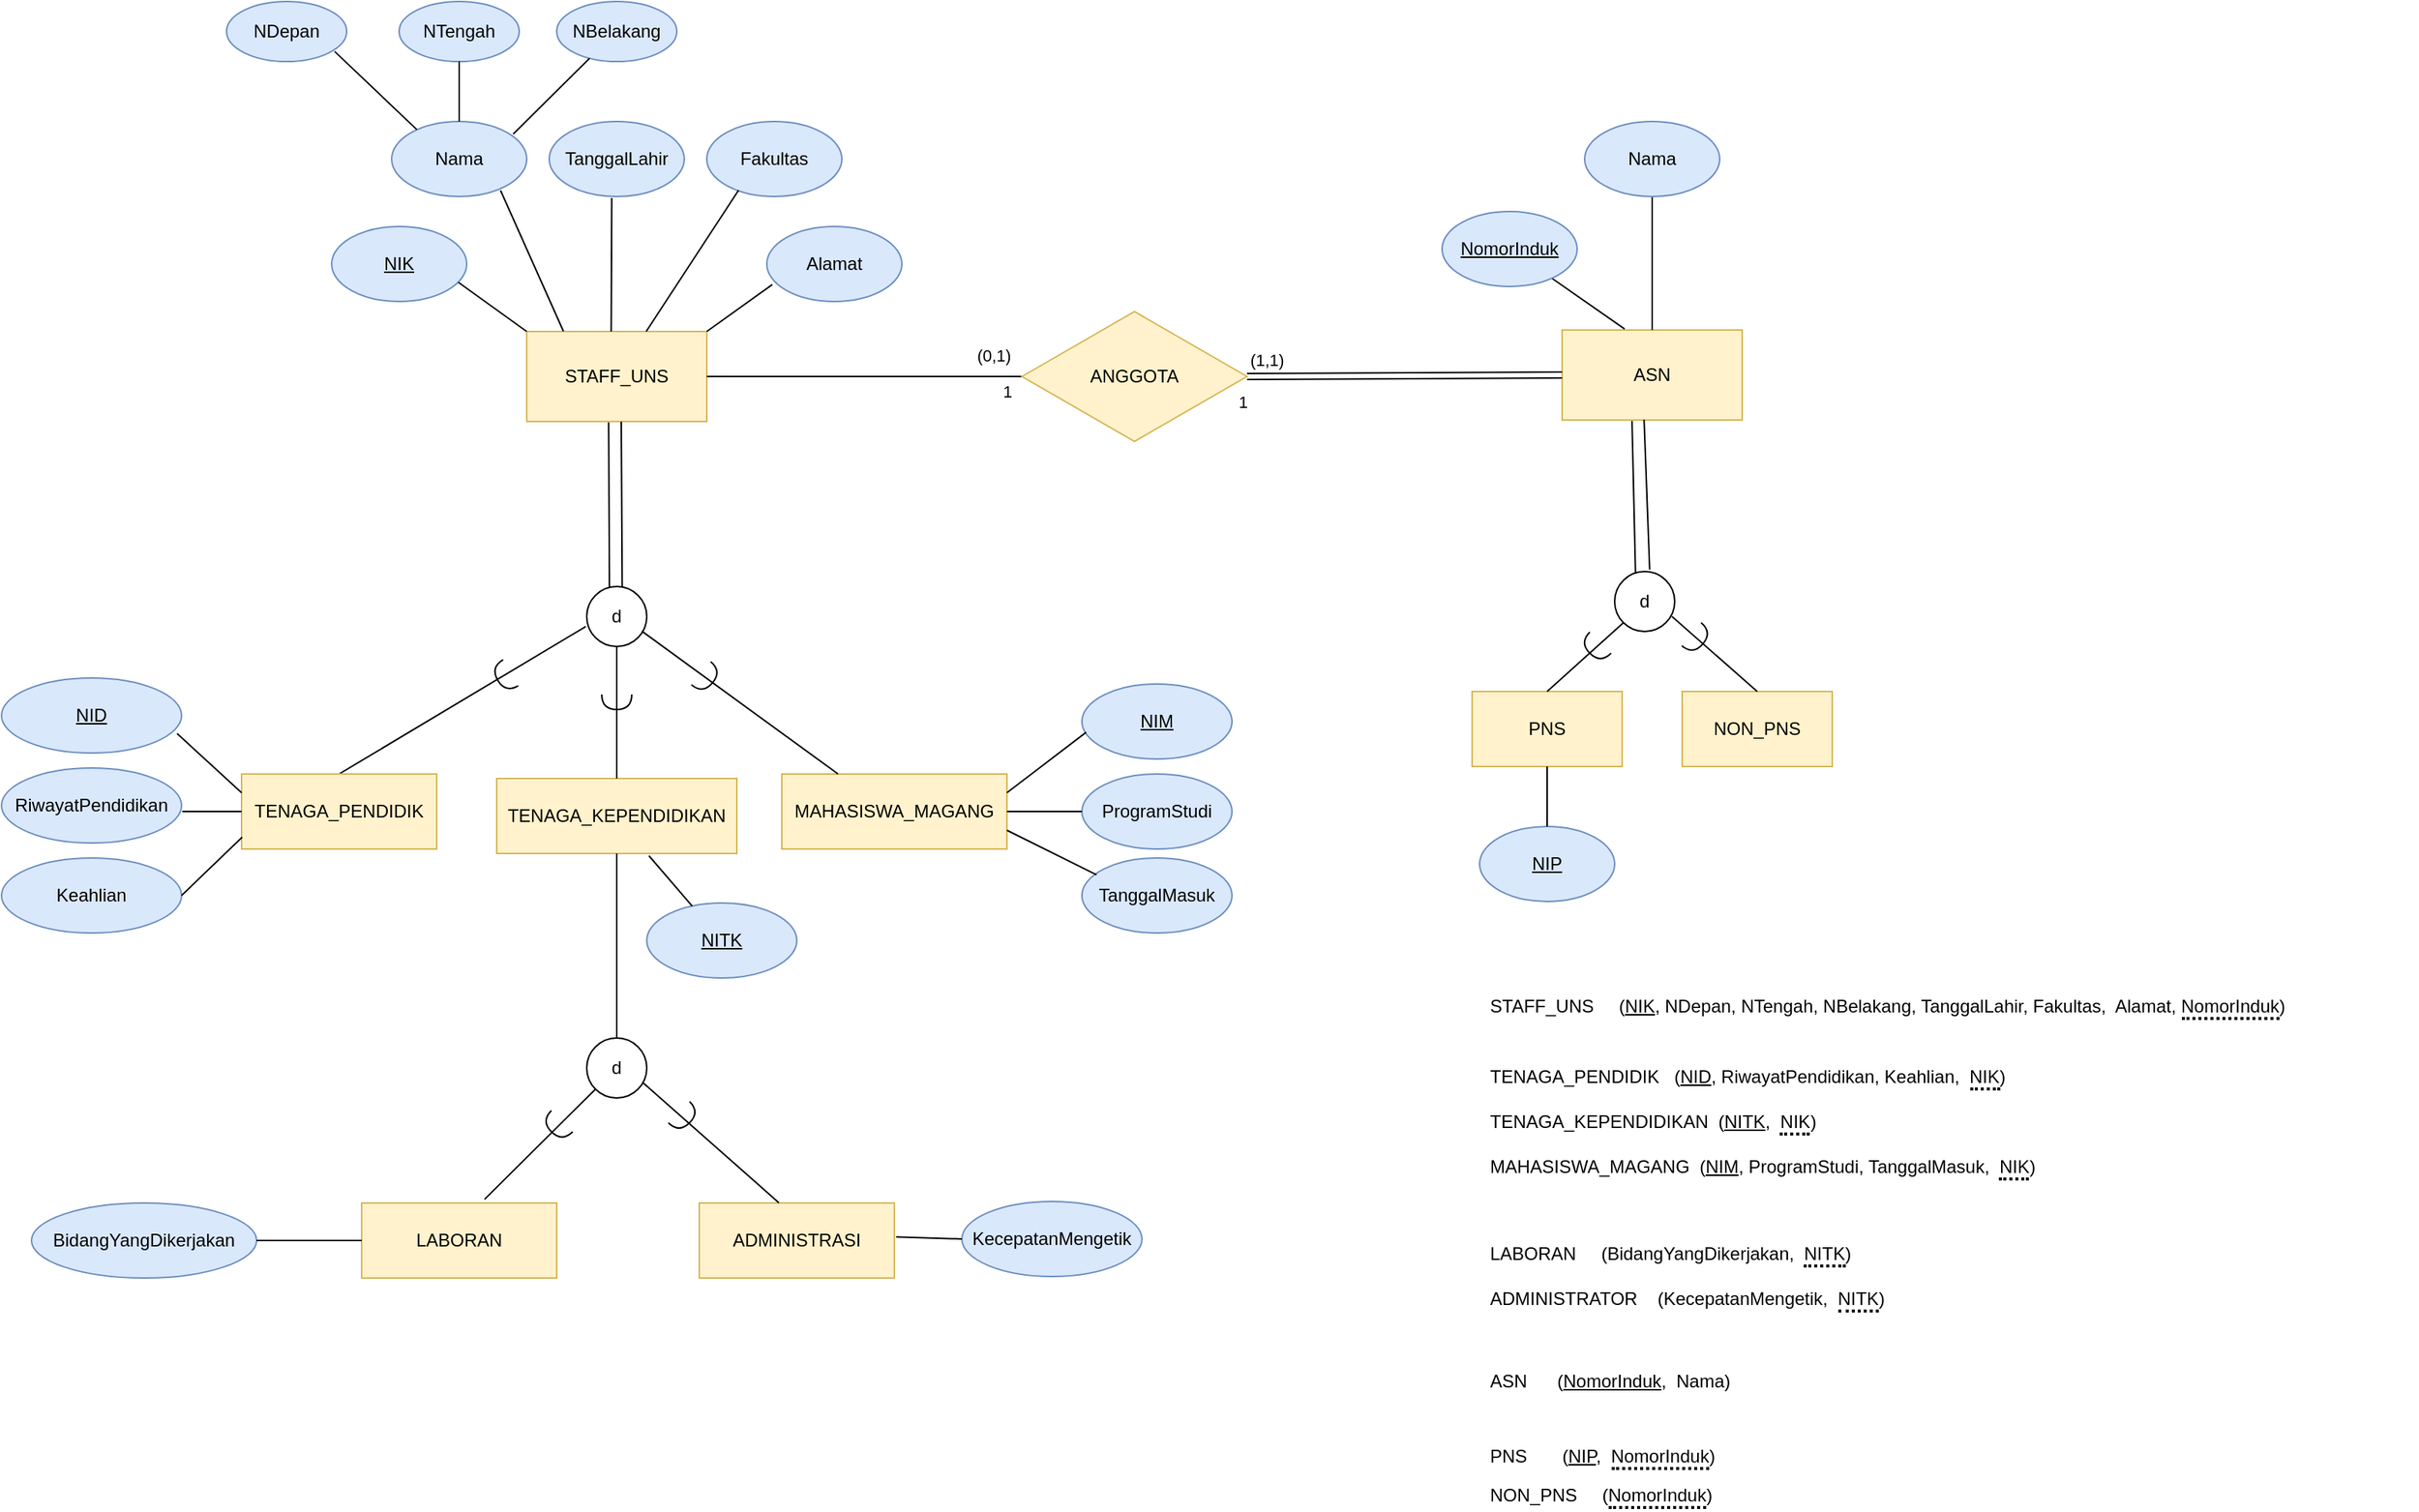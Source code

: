 <mxfile version="15.2.9" type="github" pages="3">
  <diagram id="j85GyJABtu3-5Gjulu61" name="Page-2">
    <mxGraphModel dx="981" dy="510" grid="1" gridSize="10" guides="1" tooltips="1" connect="1" arrows="1" fold="1" page="1" pageScale="1" pageWidth="850" pageHeight="1100" math="0" shadow="0">
      <root>
        <mxCell id="KrilJDPw3ydvlsXIcV6F-0" />
        <mxCell id="KrilJDPw3ydvlsXIcV6F-1" parent="KrilJDPw3ydvlsXIcV6F-0" />
        <mxCell id="KrilJDPw3ydvlsXIcV6F-2" value="STAFF_UNS" style="rounded=0;whiteSpace=wrap;html=1;fillColor=#fff2cc;strokeColor=#d6b656;" parent="KrilJDPw3ydvlsXIcV6F-1" vertex="1">
          <mxGeometry x="400" y="280" width="120" height="60" as="geometry" />
        </mxCell>
        <mxCell id="KrilJDPw3ydvlsXIcV6F-3" value="Nama" style="ellipse;whiteSpace=wrap;html=1;fillColor=#dae8fc;strokeColor=#6c8ebf;" parent="KrilJDPw3ydvlsXIcV6F-1" vertex="1">
          <mxGeometry x="310" y="140" width="90" height="50" as="geometry" />
        </mxCell>
        <mxCell id="KrilJDPw3ydvlsXIcV6F-4" value="Fakultas" style="ellipse;whiteSpace=wrap;html=1;fillColor=#dae8fc;strokeColor=#6c8ebf;" parent="KrilJDPw3ydvlsXIcV6F-1" vertex="1">
          <mxGeometry x="520" y="140" width="90" height="50" as="geometry" />
        </mxCell>
        <mxCell id="KrilJDPw3ydvlsXIcV6F-5" value="TanggalLahir" style="ellipse;whiteSpace=wrap;html=1;fillColor=#dae8fc;strokeColor=#6c8ebf;" parent="KrilJDPw3ydvlsXIcV6F-1" vertex="1">
          <mxGeometry x="415" y="140" width="90" height="50" as="geometry" />
        </mxCell>
        <mxCell id="KrilJDPw3ydvlsXIcV6F-6" value="&lt;u&gt;NIK&lt;/u&gt;" style="ellipse;whiteSpace=wrap;html=1;fillColor=#dae8fc;strokeColor=#6c8ebf;" parent="KrilJDPw3ydvlsXIcV6F-1" vertex="1">
          <mxGeometry x="270" y="210" width="90" height="50" as="geometry" />
        </mxCell>
        <mxCell id="KrilJDPw3ydvlsXIcV6F-7" value="Alamat" style="ellipse;whiteSpace=wrap;html=1;fillColor=#dae8fc;strokeColor=#6c8ebf;" parent="KrilJDPw3ydvlsXIcV6F-1" vertex="1">
          <mxGeometry x="560" y="210" width="90" height="50" as="geometry" />
        </mxCell>
        <mxCell id="KrilJDPw3ydvlsXIcV6F-8" value="" style="endArrow=none;html=1;exitX=0;exitY=0;exitDx=0;exitDy=0;entryX=0.939;entryY=0.745;entryDx=0;entryDy=0;entryPerimeter=0;" parent="KrilJDPw3ydvlsXIcV6F-1" source="KrilJDPw3ydvlsXIcV6F-2" target="KrilJDPw3ydvlsXIcV6F-6" edge="1">
          <mxGeometry width="50" height="50" relative="1" as="geometry">
            <mxPoint x="480" y="260" as="sourcePoint" />
            <mxPoint x="530" y="210" as="targetPoint" />
          </mxGeometry>
        </mxCell>
        <mxCell id="KrilJDPw3ydvlsXIcV6F-9" value="" style="endArrow=none;html=1;entryX=0.041;entryY=0.774;entryDx=0;entryDy=0;exitX=1;exitY=0;exitDx=0;exitDy=0;entryPerimeter=0;" parent="KrilJDPw3ydvlsXIcV6F-1" source="KrilJDPw3ydvlsXIcV6F-2" target="KrilJDPw3ydvlsXIcV6F-7" edge="1">
          <mxGeometry width="50" height="50" relative="1" as="geometry">
            <mxPoint x="520" y="240" as="sourcePoint" />
            <mxPoint x="530" y="210" as="targetPoint" />
          </mxGeometry>
        </mxCell>
        <mxCell id="KrilJDPw3ydvlsXIcV6F-10" value="" style="endArrow=none;html=1;entryX=0.235;entryY=0.918;entryDx=0;entryDy=0;entryPerimeter=0;" parent="KrilJDPw3ydvlsXIcV6F-1" source="KrilJDPw3ydvlsXIcV6F-2" target="KrilJDPw3ydvlsXIcV6F-4" edge="1">
          <mxGeometry width="50" height="50" relative="1" as="geometry">
            <mxPoint x="500" y="229" as="sourcePoint" />
            <mxPoint x="530" y="210" as="targetPoint" />
          </mxGeometry>
        </mxCell>
        <mxCell id="KrilJDPw3ydvlsXIcV6F-11" value="" style="endArrow=none;html=1;entryX=0.806;entryY=0.918;entryDx=0;entryDy=0;entryPerimeter=0;exitX=0.204;exitY=-0.002;exitDx=0;exitDy=0;exitPerimeter=0;" parent="KrilJDPw3ydvlsXIcV6F-1" source="KrilJDPw3ydvlsXIcV6F-2" target="KrilJDPw3ydvlsXIcV6F-3" edge="1">
          <mxGeometry width="50" height="50" relative="1" as="geometry">
            <mxPoint x="340" y="240" as="sourcePoint" />
            <mxPoint x="390" y="190" as="targetPoint" />
          </mxGeometry>
        </mxCell>
        <mxCell id="KrilJDPw3ydvlsXIcV6F-12" value="" style="endArrow=none;html=1;entryX=0.463;entryY=1.021;entryDx=0;entryDy=0;entryPerimeter=0;exitX=0.469;exitY=0;exitDx=0;exitDy=0;exitPerimeter=0;" parent="KrilJDPw3ydvlsXIcV6F-1" source="KrilJDPw3ydvlsXIcV6F-2" target="KrilJDPw3ydvlsXIcV6F-5" edge="1">
          <mxGeometry width="50" height="50" relative="1" as="geometry">
            <mxPoint x="480" y="260" as="sourcePoint" />
            <mxPoint x="530" y="210" as="targetPoint" />
          </mxGeometry>
        </mxCell>
        <mxCell id="KrilJDPw3ydvlsXIcV6F-13" value="NDepan" style="ellipse;whiteSpace=wrap;html=1;fillColor=#dae8fc;strokeColor=#6c8ebf;" parent="KrilJDPw3ydvlsXIcV6F-1" vertex="1">
          <mxGeometry x="200" y="60" width="80" height="40" as="geometry" />
        </mxCell>
        <mxCell id="KrilJDPw3ydvlsXIcV6F-14" value="NTengah" style="ellipse;whiteSpace=wrap;html=1;fillColor=#dae8fc;strokeColor=#6c8ebf;" parent="KrilJDPw3ydvlsXIcV6F-1" vertex="1">
          <mxGeometry x="315" y="60" width="80" height="40" as="geometry" />
        </mxCell>
        <mxCell id="KrilJDPw3ydvlsXIcV6F-15" value="NBelakang" style="ellipse;whiteSpace=wrap;html=1;fillColor=#dae8fc;strokeColor=#6c8ebf;" parent="KrilJDPw3ydvlsXIcV6F-1" vertex="1">
          <mxGeometry x="420" y="60" width="80" height="40" as="geometry" />
        </mxCell>
        <mxCell id="KrilJDPw3ydvlsXIcV6F-16" value="" style="endArrow=none;html=1;entryX=0.9;entryY=0.833;entryDx=0;entryDy=0;entryPerimeter=0;exitX=0.187;exitY=0.109;exitDx=0;exitDy=0;exitPerimeter=0;" parent="KrilJDPw3ydvlsXIcV6F-1" source="KrilJDPw3ydvlsXIcV6F-3" target="KrilJDPw3ydvlsXIcV6F-13" edge="1">
          <mxGeometry width="50" height="50" relative="1" as="geometry">
            <mxPoint x="480" y="170" as="sourcePoint" />
            <mxPoint x="530" y="120" as="targetPoint" />
          </mxGeometry>
        </mxCell>
        <mxCell id="KrilJDPw3ydvlsXIcV6F-17" value="" style="endArrow=none;html=1;exitX=0.9;exitY=0.167;exitDx=0;exitDy=0;exitPerimeter=0;" parent="KrilJDPw3ydvlsXIcV6F-1" source="KrilJDPw3ydvlsXIcV6F-3" target="KrilJDPw3ydvlsXIcV6F-15" edge="1">
          <mxGeometry width="50" height="50" relative="1" as="geometry">
            <mxPoint x="480" y="170" as="sourcePoint" />
            <mxPoint x="530" y="120" as="targetPoint" />
          </mxGeometry>
        </mxCell>
        <mxCell id="KrilJDPw3ydvlsXIcV6F-18" value="" style="endArrow=none;html=1;entryX=0.5;entryY=1;entryDx=0;entryDy=0;" parent="KrilJDPw3ydvlsXIcV6F-1" source="KrilJDPw3ydvlsXIcV6F-3" target="KrilJDPw3ydvlsXIcV6F-14" edge="1">
          <mxGeometry width="50" height="50" relative="1" as="geometry">
            <mxPoint x="480" y="170" as="sourcePoint" />
            <mxPoint x="530" y="120" as="targetPoint" />
          </mxGeometry>
        </mxCell>
        <mxCell id="KrilJDPw3ydvlsXIcV6F-19" value="" style="endArrow=none;html=1;entryX=-0.016;entryY=0.667;entryDx=0;entryDy=0;exitX=0.5;exitY=0;exitDx=0;exitDy=0;entryPerimeter=0;" parent="KrilJDPw3ydvlsXIcV6F-1" source="KrilJDPw3ydvlsXIcV6F-25" target="KrilJDPw3ydvlsXIcV6F-20" edge="1">
          <mxGeometry width="50" height="50" relative="1" as="geometry">
            <mxPoint x="810" y="420" as="sourcePoint" />
            <mxPoint x="860" y="370" as="targetPoint" />
          </mxGeometry>
        </mxCell>
        <mxCell id="KrilJDPw3ydvlsXIcV6F-20" value="d" style="ellipse;whiteSpace=wrap;html=1;aspect=fixed;" parent="KrilJDPw3ydvlsXIcV6F-1" vertex="1">
          <mxGeometry x="440" y="450" width="40" height="40" as="geometry" />
        </mxCell>
        <mxCell id="KrilJDPw3ydvlsXIcV6F-21" value="" style="endArrow=none;html=1;entryX=0.591;entryY=0.002;entryDx=0;entryDy=0;entryPerimeter=0;exitX=0.525;exitY=1.002;exitDx=0;exitDy=0;exitPerimeter=0;" parent="KrilJDPw3ydvlsXIcV6F-1" source="KrilJDPw3ydvlsXIcV6F-2" target="KrilJDPw3ydvlsXIcV6F-20" edge="1">
          <mxGeometry width="50" height="50" relative="1" as="geometry">
            <mxPoint x="464" y="341" as="sourcePoint" />
            <mxPoint x="470" y="440.36" as="targetPoint" />
          </mxGeometry>
        </mxCell>
        <mxCell id="KrilJDPw3ydvlsXIcV6F-22" value="" style="endArrow=none;html=1;exitX=0.455;exitY=1.01;exitDx=0;exitDy=0;exitPerimeter=0;entryX=0.378;entryY=0.01;entryDx=0;entryDy=0;entryPerimeter=0;" parent="KrilJDPw3ydvlsXIcV6F-1" source="KrilJDPw3ydvlsXIcV6F-2" target="KrilJDPw3ydvlsXIcV6F-20" edge="1">
          <mxGeometry width="50" height="50" relative="1" as="geometry">
            <mxPoint x="453.04" y="340" as="sourcePoint" />
            <mxPoint x="455" y="451" as="targetPoint" />
          </mxGeometry>
        </mxCell>
        <mxCell id="KrilJDPw3ydvlsXIcV6F-23" value="TENAGA_KEPENDIDIKAN" style="rounded=0;whiteSpace=wrap;html=1;fillColor=#fff2cc;strokeColor=#d6b656;" parent="KrilJDPw3ydvlsXIcV6F-1" vertex="1">
          <mxGeometry x="380" y="578" width="160" height="50" as="geometry" />
        </mxCell>
        <mxCell id="KrilJDPw3ydvlsXIcV6F-24" value="MAHASISWA_MAGANG" style="rounded=0;whiteSpace=wrap;html=1;fillColor=#fff2cc;strokeColor=#d6b656;" parent="KrilJDPw3ydvlsXIcV6F-1" vertex="1">
          <mxGeometry x="570" y="575" width="150" height="50" as="geometry" />
        </mxCell>
        <mxCell id="KrilJDPw3ydvlsXIcV6F-25" value="TENAGA_PENDIDIK" style="rounded=0;whiteSpace=wrap;html=1;fillColor=#fff2cc;strokeColor=#d6b656;" parent="KrilJDPw3ydvlsXIcV6F-1" vertex="1">
          <mxGeometry x="210" y="575" width="130" height="50" as="geometry" />
        </mxCell>
        <mxCell id="KrilJDPw3ydvlsXIcV6F-26" value="" style="endArrow=none;html=1;entryX=0.975;entryY=0.74;entryDx=0;entryDy=0;entryPerimeter=0;exitX=0;exitY=0.25;exitDx=0;exitDy=0;" parent="KrilJDPw3ydvlsXIcV6F-1" source="KrilJDPw3ydvlsXIcV6F-25" target="KrilJDPw3ydvlsXIcV6F-29" edge="1">
          <mxGeometry width="50" height="50" relative="1" as="geometry">
            <mxPoint x="330" y="725" as="sourcePoint" />
            <mxPoint x="380" y="675" as="targetPoint" />
          </mxGeometry>
        </mxCell>
        <mxCell id="KrilJDPw3ydvlsXIcV6F-27" value="" style="endArrow=none;html=1;entryX=0.92;entryY=0.746;entryDx=0;entryDy=0;entryPerimeter=0;exitX=0.25;exitY=0;exitDx=0;exitDy=0;" parent="KrilJDPw3ydvlsXIcV6F-1" source="KrilJDPw3ydvlsXIcV6F-24" target="KrilJDPw3ydvlsXIcV6F-20" edge="1">
          <mxGeometry width="50" height="50" relative="1" as="geometry">
            <mxPoint x="420" y="590" as="sourcePoint" />
            <mxPoint x="470" y="540" as="targetPoint" />
          </mxGeometry>
        </mxCell>
        <mxCell id="KrilJDPw3ydvlsXIcV6F-28" value="" style="endArrow=none;html=1;entryX=0.5;entryY=1;entryDx=0;entryDy=0;exitX=0.5;exitY=0;exitDx=0;exitDy=0;" parent="KrilJDPw3ydvlsXIcV6F-1" source="KrilJDPw3ydvlsXIcV6F-23" target="KrilJDPw3ydvlsXIcV6F-20" edge="1">
          <mxGeometry width="50" height="50" relative="1" as="geometry">
            <mxPoint x="240" y="720" as="sourcePoint" />
            <mxPoint x="280" y="620" as="targetPoint" />
          </mxGeometry>
        </mxCell>
        <mxCell id="KrilJDPw3ydvlsXIcV6F-29" value="&lt;u&gt;NID&lt;/u&gt;" style="ellipse;whiteSpace=wrap;html=1;fillColor=#dae8fc;strokeColor=#6c8ebf;" parent="KrilJDPw3ydvlsXIcV6F-1" vertex="1">
          <mxGeometry x="50" y="511" width="120" height="50" as="geometry" />
        </mxCell>
        <mxCell id="KrilJDPw3ydvlsXIcV6F-30" value="RiwayatPendidikan" style="ellipse;whiteSpace=wrap;html=1;fillColor=#dae8fc;strokeColor=#6c8ebf;" parent="KrilJDPw3ydvlsXIcV6F-1" vertex="1">
          <mxGeometry x="50" y="571" width="120" height="50" as="geometry" />
        </mxCell>
        <mxCell id="KrilJDPw3ydvlsXIcV6F-31" value="Keahlian" style="ellipse;whiteSpace=wrap;html=1;fillColor=#dae8fc;strokeColor=#6c8ebf;" parent="KrilJDPw3ydvlsXIcV6F-1" vertex="1">
          <mxGeometry x="50" y="631" width="120" height="50" as="geometry" />
        </mxCell>
        <mxCell id="KrilJDPw3ydvlsXIcV6F-32" value="" style="endArrow=none;html=1;entryX=1;entryY=0.5;entryDx=0;entryDy=0;exitX=0.003;exitY=0.843;exitDx=0;exitDy=0;exitPerimeter=0;" parent="KrilJDPw3ydvlsXIcV6F-1" source="KrilJDPw3ydvlsXIcV6F-25" target="KrilJDPw3ydvlsXIcV6F-31" edge="1">
          <mxGeometry width="50" height="50" relative="1" as="geometry">
            <mxPoint x="360" y="595" as="sourcePoint" />
            <mxPoint x="410" y="545" as="targetPoint" />
          </mxGeometry>
        </mxCell>
        <mxCell id="KrilJDPw3ydvlsXIcV6F-33" value="" style="endArrow=none;html=1;entryX=1.004;entryY=0.58;entryDx=0;entryDy=0;entryPerimeter=0;exitX=0;exitY=0.5;exitDx=0;exitDy=0;" parent="KrilJDPw3ydvlsXIcV6F-1" source="KrilJDPw3ydvlsXIcV6F-25" target="KrilJDPw3ydvlsXIcV6F-30" edge="1">
          <mxGeometry width="50" height="50" relative="1" as="geometry">
            <mxPoint x="200" y="604" as="sourcePoint" />
            <mxPoint x="410" y="545" as="targetPoint" />
          </mxGeometry>
        </mxCell>
        <mxCell id="KrilJDPw3ydvlsXIcV6F-34" value="&lt;u&gt;NIM&lt;/u&gt;" style="ellipse;whiteSpace=wrap;html=1;fillColor=#dae8fc;strokeColor=#6c8ebf;" parent="KrilJDPw3ydvlsXIcV6F-1" vertex="1">
          <mxGeometry x="770" y="515" width="100" height="50" as="geometry" />
        </mxCell>
        <mxCell id="KrilJDPw3ydvlsXIcV6F-35" value="ProgramStudi" style="ellipse;whiteSpace=wrap;html=1;fillColor=#dae8fc;strokeColor=#6c8ebf;" parent="KrilJDPw3ydvlsXIcV6F-1" vertex="1">
          <mxGeometry x="770" y="575" width="100" height="50" as="geometry" />
        </mxCell>
        <mxCell id="KrilJDPw3ydvlsXIcV6F-36" value="TanggalMasuk" style="ellipse;whiteSpace=wrap;html=1;fillColor=#dae8fc;strokeColor=#6c8ebf;" parent="KrilJDPw3ydvlsXIcV6F-1" vertex="1">
          <mxGeometry x="770" y="631" width="100" height="50" as="geometry" />
        </mxCell>
        <mxCell id="KrilJDPw3ydvlsXIcV6F-37" value="&lt;u&gt;NITK&lt;/u&gt;" style="ellipse;whiteSpace=wrap;html=1;fillColor=#dae8fc;strokeColor=#6c8ebf;" parent="KrilJDPw3ydvlsXIcV6F-1" vertex="1">
          <mxGeometry x="480" y="661" width="100" height="50" as="geometry" />
        </mxCell>
        <mxCell id="KrilJDPw3ydvlsXIcV6F-38" value="" style="endArrow=none;html=1;exitX=0.634;exitY=1.03;exitDx=0;exitDy=0;exitPerimeter=0;" parent="KrilJDPw3ydvlsXIcV6F-1" source="KrilJDPw3ydvlsXIcV6F-23" target="KrilJDPw3ydvlsXIcV6F-37" edge="1">
          <mxGeometry width="50" height="50" relative="1" as="geometry">
            <mxPoint x="470" y="727" as="sourcePoint" />
            <mxPoint x="520" y="677" as="targetPoint" />
          </mxGeometry>
        </mxCell>
        <mxCell id="KrilJDPw3ydvlsXIcV6F-39" value="d" style="ellipse;whiteSpace=wrap;html=1;aspect=fixed;" parent="KrilJDPw3ydvlsXIcV6F-1" vertex="1">
          <mxGeometry x="440" y="751" width="40" height="40" as="geometry" />
        </mxCell>
        <mxCell id="KrilJDPw3ydvlsXIcV6F-40" value="" style="endArrow=none;html=1;entryX=0.097;entryY=0.223;entryDx=0;entryDy=0;entryPerimeter=0;exitX=1;exitY=0.75;exitDx=0;exitDy=0;" parent="KrilJDPw3ydvlsXIcV6F-1" source="KrilJDPw3ydvlsXIcV6F-24" target="KrilJDPw3ydvlsXIcV6F-36" edge="1">
          <mxGeometry width="50" height="50" relative="1" as="geometry">
            <mxPoint x="660" y="555" as="sourcePoint" />
            <mxPoint x="710" y="505" as="targetPoint" />
          </mxGeometry>
        </mxCell>
        <mxCell id="KrilJDPw3ydvlsXIcV6F-41" value="" style="endArrow=none;html=1;entryX=0;entryY=0.5;entryDx=0;entryDy=0;exitX=1;exitY=0.5;exitDx=0;exitDy=0;" parent="KrilJDPw3ydvlsXIcV6F-1" source="KrilJDPw3ydvlsXIcV6F-24" target="KrilJDPw3ydvlsXIcV6F-35" edge="1">
          <mxGeometry width="50" height="50" relative="1" as="geometry">
            <mxPoint x="660" y="555" as="sourcePoint" />
            <mxPoint x="710" y="505" as="targetPoint" />
          </mxGeometry>
        </mxCell>
        <mxCell id="KrilJDPw3ydvlsXIcV6F-42" value="" style="endArrow=none;html=1;entryX=0.028;entryY=0.644;entryDx=0;entryDy=0;entryPerimeter=0;exitX=1;exitY=0.25;exitDx=0;exitDy=0;" parent="KrilJDPw3ydvlsXIcV6F-1" source="KrilJDPw3ydvlsXIcV6F-24" target="KrilJDPw3ydvlsXIcV6F-34" edge="1">
          <mxGeometry width="50" height="50" relative="1" as="geometry">
            <mxPoint x="660" y="555" as="sourcePoint" />
            <mxPoint x="710" y="505" as="targetPoint" />
          </mxGeometry>
        </mxCell>
        <mxCell id="KrilJDPw3ydvlsXIcV6F-43" value="" style="endArrow=none;html=1;entryX=0.5;entryY=0;entryDx=0;entryDy=0;exitX=0.5;exitY=1;exitDx=0;exitDy=0;" parent="KrilJDPw3ydvlsXIcV6F-1" source="KrilJDPw3ydvlsXIcV6F-23" target="KrilJDPw3ydvlsXIcV6F-39" edge="1">
          <mxGeometry width="50" height="50" relative="1" as="geometry">
            <mxPoint x="670" y="551" as="sourcePoint" />
            <mxPoint x="720" y="501" as="targetPoint" />
          </mxGeometry>
        </mxCell>
        <mxCell id="KrilJDPw3ydvlsXIcV6F-45" value="ASN" style="rounded=0;whiteSpace=wrap;html=1;fillColor=#fff2cc;strokeColor=#d6b656;" parent="KrilJDPw3ydvlsXIcV6F-1" vertex="1">
          <mxGeometry x="1090" y="279" width="120" height="60" as="geometry" />
        </mxCell>
        <mxCell id="KrilJDPw3ydvlsXIcV6F-46" value="d" style="ellipse;whiteSpace=wrap;html=1;aspect=fixed;" parent="KrilJDPw3ydvlsXIcV6F-1" vertex="1">
          <mxGeometry x="1125" y="440" width="40" height="40" as="geometry" />
        </mxCell>
        <mxCell id="KrilJDPw3ydvlsXIcV6F-47" value="" style="endArrow=none;html=1;entryX=0.347;entryY=0.018;entryDx=0;entryDy=0;entryPerimeter=0;exitX=0.388;exitY=1.01;exitDx=0;exitDy=0;exitPerimeter=0;" parent="KrilJDPw3ydvlsXIcV6F-1" source="KrilJDPw3ydvlsXIcV6F-45" target="KrilJDPw3ydvlsXIcV6F-46" edge="1">
          <mxGeometry width="50" height="50" relative="1" as="geometry">
            <mxPoint x="1134.706" y="354" as="sourcePoint" />
            <mxPoint x="560" y="714" as="targetPoint" />
          </mxGeometry>
        </mxCell>
        <mxCell id="KrilJDPw3ydvlsXIcV6F-48" value="" style="endArrow=none;html=1;entryX=0.583;entryY=-0.031;entryDx=0;entryDy=0;entryPerimeter=0;exitX=0.455;exitY=0.997;exitDx=0;exitDy=0;exitPerimeter=0;" parent="KrilJDPw3ydvlsXIcV6F-1" source="KrilJDPw3ydvlsXIcV6F-45" target="KrilJDPw3ydvlsXIcV6F-46" edge="1">
          <mxGeometry width="50" height="50" relative="1" as="geometry">
            <mxPoint x="300" y="585" as="sourcePoint" />
            <mxPoint x="100" y="614" as="targetPoint" />
          </mxGeometry>
        </mxCell>
        <mxCell id="KrilJDPw3ydvlsXIcV6F-49" value="PNS" style="rounded=0;whiteSpace=wrap;html=1;fillColor=#fff2cc;strokeColor=#d6b656;" parent="KrilJDPw3ydvlsXIcV6F-1" vertex="1">
          <mxGeometry x="1030" y="520" width="100" height="50" as="geometry" />
        </mxCell>
        <mxCell id="KrilJDPw3ydvlsXIcV6F-50" value="NON_PNS" style="rounded=0;whiteSpace=wrap;html=1;fillColor=#fff2cc;strokeColor=#d6b656;" parent="KrilJDPw3ydvlsXIcV6F-1" vertex="1">
          <mxGeometry x="1170" y="520" width="100" height="50" as="geometry" />
        </mxCell>
        <mxCell id="KrilJDPw3ydvlsXIcV6F-51" value="&lt;u&gt;NIP&lt;/u&gt;" style="ellipse;whiteSpace=wrap;html=1;fillColor=#dae8fc;strokeColor=#6c8ebf;" parent="KrilJDPw3ydvlsXIcV6F-1" vertex="1">
          <mxGeometry x="1035" y="610" width="90" height="50" as="geometry" />
        </mxCell>
        <mxCell id="KrilJDPw3ydvlsXIcV6F-52" value="" style="endArrow=none;html=1;entryX=0.5;entryY=0;entryDx=0;entryDy=0;exitX=0.5;exitY=1;exitDx=0;exitDy=0;" parent="KrilJDPw3ydvlsXIcV6F-1" source="KrilJDPw3ydvlsXIcV6F-49" target="KrilJDPw3ydvlsXIcV6F-51" edge="1">
          <mxGeometry width="50" height="50" relative="1" as="geometry">
            <mxPoint x="870" y="520" as="sourcePoint" />
            <mxPoint x="920" y="470" as="targetPoint" />
          </mxGeometry>
        </mxCell>
        <mxCell id="KrilJDPw3ydvlsXIcV6F-53" value="" style="endArrow=none;html=1;entryX=0;entryY=1;entryDx=0;entryDy=0;exitX=0.5;exitY=0;exitDx=0;exitDy=0;" parent="KrilJDPw3ydvlsXIcV6F-1" source="KrilJDPw3ydvlsXIcV6F-49" target="KrilJDPw3ydvlsXIcV6F-46" edge="1">
          <mxGeometry width="50" height="50" relative="1" as="geometry">
            <mxPoint x="915" y="350" as="sourcePoint" />
            <mxPoint x="965" y="300" as="targetPoint" />
          </mxGeometry>
        </mxCell>
        <mxCell id="KrilJDPw3ydvlsXIcV6F-54" value="" style="endArrow=none;html=1;entryX=0.5;entryY=0;entryDx=0;entryDy=0;exitX=0.955;exitY=0.75;exitDx=0;exitDy=0;exitPerimeter=0;" parent="KrilJDPw3ydvlsXIcV6F-1" source="KrilJDPw3ydvlsXIcV6F-46" target="KrilJDPw3ydvlsXIcV6F-50" edge="1">
          <mxGeometry width="50" height="50" relative="1" as="geometry">
            <mxPoint x="915" y="350" as="sourcePoint" />
            <mxPoint x="965" y="300" as="targetPoint" />
          </mxGeometry>
        </mxCell>
        <mxCell id="KrilJDPw3ydvlsXIcV6F-55" value="" style="endArrow=none;html=1;entryX=1;entryY=0.5;entryDx=0;entryDy=0;exitX=0.011;exitY=0.5;exitDx=0;exitDy=0;exitPerimeter=0;startArrow=none;" parent="KrilJDPw3ydvlsXIcV6F-1" source="KrilJDPw3ydvlsXIcV6F-69" target="KrilJDPw3ydvlsXIcV6F-2" edge="1">
          <mxGeometry width="50" height="50" relative="1" as="geometry">
            <mxPoint x="350" y="610" as="sourcePoint" />
            <mxPoint x="400" y="560" as="targetPoint" />
          </mxGeometry>
        </mxCell>
        <mxCell id="L1ajhCoevkICZt0Xd_y1-3" value="1" style="edgeLabel;html=1;align=center;verticalAlign=middle;resizable=0;points=[];" parent="KrilJDPw3ydvlsXIcV6F-55" vertex="1" connectable="0">
          <mxGeometry x="-0.879" relative="1" as="geometry">
            <mxPoint x="1" y="10" as="offset" />
          </mxGeometry>
        </mxCell>
        <mxCell id="KrilJDPw3ydvlsXIcV6F-56" value="LABORAN" style="rounded=0;whiteSpace=wrap;html=1;fillColor=#fff2cc;strokeColor=#d6b656;" parent="KrilJDPw3ydvlsXIcV6F-1" vertex="1">
          <mxGeometry x="290" y="861" width="130" height="50" as="geometry" />
        </mxCell>
        <mxCell id="KrilJDPw3ydvlsXIcV6F-57" value="ADMINISTRASI" style="rounded=0;whiteSpace=wrap;html=1;fillColor=#fff2cc;strokeColor=#d6b656;" parent="KrilJDPw3ydvlsXIcV6F-1" vertex="1">
          <mxGeometry x="515" y="861" width="130" height="50" as="geometry" />
        </mxCell>
        <mxCell id="KrilJDPw3ydvlsXIcV6F-58" value="" style="endArrow=none;html=1;entryX=0.408;entryY=-0.003;entryDx=0;entryDy=0;entryPerimeter=0;exitX=0.939;exitY=0.746;exitDx=0;exitDy=0;exitPerimeter=0;" parent="KrilJDPw3ydvlsXIcV6F-1" source="KrilJDPw3ydvlsXIcV6F-39" target="KrilJDPw3ydvlsXIcV6F-57" edge="1">
          <mxGeometry width="50" height="50" relative="1" as="geometry">
            <mxPoint x="480" y="791" as="sourcePoint" />
            <mxPoint x="530" y="741" as="targetPoint" />
          </mxGeometry>
        </mxCell>
        <mxCell id="KrilJDPw3ydvlsXIcV6F-60" value="" style="endArrow=none;html=1;exitX=0.63;exitY=-0.049;exitDx=0;exitDy=0;exitPerimeter=0;" parent="KrilJDPw3ydvlsXIcV6F-1" source="KrilJDPw3ydvlsXIcV6F-56" target="KrilJDPw3ydvlsXIcV6F-39" edge="1">
          <mxGeometry width="50" height="50" relative="1" as="geometry">
            <mxPoint x="480" y="791" as="sourcePoint" />
            <mxPoint x="530" y="741" as="targetPoint" />
          </mxGeometry>
        </mxCell>
        <mxCell id="KrilJDPw3ydvlsXIcV6F-62" value="" style="shape=requiredInterface;html=1;verticalLabelPosition=bottom;rotation=90;" parent="KrilJDPw3ydvlsXIcV6F-1" vertex="1">
          <mxGeometry x="455" y="517" width="10" height="20" as="geometry" />
        </mxCell>
        <mxCell id="KrilJDPw3ydvlsXIcV6F-63" value="" style="shape=requiredInterface;html=1;verticalLabelPosition=bottom;rotation=135;" parent="KrilJDPw3ydvlsXIcV6F-1" vertex="1">
          <mxGeometry x="415" y="800" width="10" height="20" as="geometry" />
        </mxCell>
        <mxCell id="KrilJDPw3ydvlsXIcV6F-64" value="" style="shape=requiredInterface;html=1;verticalLabelPosition=bottom;rotation=45;" parent="KrilJDPw3ydvlsXIcV6F-1" vertex="1">
          <mxGeometry x="500" y="794" width="10" height="20" as="geometry" />
        </mxCell>
        <mxCell id="KrilJDPw3ydvlsXIcV6F-65" value="" style="shape=requiredInterface;html=1;verticalLabelPosition=bottom;rotation=150;" parent="KrilJDPw3ydvlsXIcV6F-1" vertex="1">
          <mxGeometry x="380" y="500" width="10" height="20" as="geometry" />
        </mxCell>
        <mxCell id="KrilJDPw3ydvlsXIcV6F-66" value="" style="shape=requiredInterface;html=1;verticalLabelPosition=bottom;rotation=135;" parent="KrilJDPw3ydvlsXIcV6F-1" vertex="1">
          <mxGeometry x="1107" y="481" width="10" height="20" as="geometry" />
        </mxCell>
        <mxCell id="KrilJDPw3ydvlsXIcV6F-67" value="" style="shape=requiredInterface;html=1;verticalLabelPosition=bottom;rotation=40;" parent="KrilJDPw3ydvlsXIcV6F-1" vertex="1">
          <mxGeometry x="1175" y="475" width="10" height="20" as="geometry" />
        </mxCell>
        <mxCell id="KrilJDPw3ydvlsXIcV6F-68" value="" style="shape=requiredInterface;html=1;verticalLabelPosition=bottom;rotation=40;" parent="KrilJDPw3ydvlsXIcV6F-1" vertex="1">
          <mxGeometry x="515" y="501" width="10" height="20" as="geometry" />
        </mxCell>
        <mxCell id="KrilJDPw3ydvlsXIcV6F-69" value="ANGGOTA" style="html=1;whiteSpace=wrap;aspect=fixed;shape=isoRectangle;fillColor=#fff2cc;strokeColor=#d6b656;" parent="KrilJDPw3ydvlsXIcV6F-1" vertex="1">
          <mxGeometry x="730" y="265" width="150" height="90" as="geometry" />
        </mxCell>
        <mxCell id="L1ajhCoevkICZt0Xd_y1-1" value="" style="endArrow=none;html=1;entryX=1;entryY=0.5;entryDx=0;entryDy=0;exitX=0;exitY=0.5;exitDx=0;exitDy=0;shape=link;" parent="KrilJDPw3ydvlsXIcV6F-1" source="KrilJDPw3ydvlsXIcV6F-45" target="KrilJDPw3ydvlsXIcV6F-69" edge="1">
          <mxGeometry width="50" height="50" relative="1" as="geometry">
            <mxPoint x="1086.64" y="310.34" as="sourcePoint" />
            <mxPoint x="520" y="310" as="targetPoint" />
          </mxGeometry>
        </mxCell>
        <mxCell id="L1ajhCoevkICZt0Xd_y1-4" value="1" style="edgeLabel;html=1;align=center;verticalAlign=middle;resizable=0;points=[];" parent="KrilJDPw3ydvlsXIcV6F-1" vertex="1" connectable="0">
          <mxGeometry x="880.002" y="320" as="geometry">
            <mxPoint x="-3" y="7" as="offset" />
          </mxGeometry>
        </mxCell>
        <mxCell id="O_TsbbM5j89b7_HtOqNp-1" value="KecepatanMengetik" style="ellipse;whiteSpace=wrap;html=1;fillColor=#dae8fc;strokeColor=#6c8ebf;" parent="KrilJDPw3ydvlsXIcV6F-1" vertex="1">
          <mxGeometry x="690" y="860" width="120" height="50" as="geometry" />
        </mxCell>
        <mxCell id="O_TsbbM5j89b7_HtOqNp-4" value="" style="endArrow=none;html=1;entryX=0;entryY=0.5;entryDx=0;entryDy=0;exitX=1.009;exitY=0.452;exitDx=0;exitDy=0;exitPerimeter=0;" parent="KrilJDPw3ydvlsXIcV6F-1" source="KrilJDPw3ydvlsXIcV6F-57" target="O_TsbbM5j89b7_HtOqNp-1" edge="1">
          <mxGeometry width="50" height="50" relative="1" as="geometry">
            <mxPoint x="530" y="780" as="sourcePoint" />
            <mxPoint x="580" y="730" as="targetPoint" />
          </mxGeometry>
        </mxCell>
        <mxCell id="O_TsbbM5j89b7_HtOqNp-12" value="BidangYangDikerjakan" style="ellipse;whiteSpace=wrap;html=1;fillColor=#dae8fc;strokeColor=#6c8ebf;" parent="KrilJDPw3ydvlsXIcV6F-1" vertex="1">
          <mxGeometry x="70" y="861" width="150" height="50" as="geometry" />
        </mxCell>
        <mxCell id="O_TsbbM5j89b7_HtOqNp-13" value="" style="endArrow=none;html=1;entryX=1;entryY=0.5;entryDx=0;entryDy=0;exitX=0;exitY=0.5;exitDx=0;exitDy=0;" parent="KrilJDPw3ydvlsXIcV6F-1" source="KrilJDPw3ydvlsXIcV6F-56" target="O_TsbbM5j89b7_HtOqNp-12" edge="1">
          <mxGeometry width="50" height="50" relative="1" as="geometry">
            <mxPoint x="656.17" y="893.6" as="sourcePoint" />
            <mxPoint x="700" y="895" as="targetPoint" />
          </mxGeometry>
        </mxCell>
        <mxCell id="l12yuYkt67GPeFNZJwL8-8" style="rounded=0;orthogonalLoop=1;jettySize=auto;html=1;entryX=0.347;entryY=-0.011;entryDx=0;entryDy=0;entryPerimeter=0;endArrow=none;endFill=0;" edge="1" parent="KrilJDPw3ydvlsXIcV6F-1" source="l12yuYkt67GPeFNZJwL8-4" target="KrilJDPw3ydvlsXIcV6F-45">
          <mxGeometry relative="1" as="geometry" />
        </mxCell>
        <mxCell id="l12yuYkt67GPeFNZJwL8-4" value="&lt;u&gt;NomorInduk&lt;/u&gt;" style="ellipse;whiteSpace=wrap;html=1;fillColor=#dae8fc;strokeColor=#6c8ebf;" vertex="1" parent="KrilJDPw3ydvlsXIcV6F-1">
          <mxGeometry x="1010" y="200" width="90" height="50" as="geometry" />
        </mxCell>
        <mxCell id="l12yuYkt67GPeFNZJwL8-7" style="edgeStyle=orthogonalEdgeStyle;rounded=0;orthogonalLoop=1;jettySize=auto;html=1;endArrow=none;endFill=0;" edge="1" parent="KrilJDPw3ydvlsXIcV6F-1" source="l12yuYkt67GPeFNZJwL8-5" target="KrilJDPw3ydvlsXIcV6F-45">
          <mxGeometry relative="1" as="geometry" />
        </mxCell>
        <mxCell id="l12yuYkt67GPeFNZJwL8-5" value="Nama" style="ellipse;whiteSpace=wrap;html=1;fillColor=#dae8fc;strokeColor=#6c8ebf;" vertex="1" parent="KrilJDPw3ydvlsXIcV6F-1">
          <mxGeometry x="1105" y="140" width="90" height="50" as="geometry" />
        </mxCell>
        <mxCell id="l12yuYkt67GPeFNZJwL8-17" value="STAFF_UNS &lt;span style=&quot;white-space: pre&quot;&gt;	&lt;/span&gt;&lt;span style=&quot;white-space: pre&quot;&gt;	&lt;/span&gt;&lt;span style=&quot;white-space: pre&quot;&gt;	&lt;span style=&quot;white-space: pre&quot;&gt;	&lt;/span&gt;&lt;/span&gt;(&lt;u&gt;NIK&lt;/u&gt;, NDepan, NTengah, NBelakang, TanggalLahir, Fakultas,&amp;nbsp; Alamat, &lt;span style=&quot;border-bottom: 2px dotted black&quot;&gt;NomorInduk&lt;/span&gt;)" style="text;html=1;align=left;verticalAlign=middle;resizable=0;points=[];autosize=1;strokeColor=none;fillColor=none;" vertex="1" parent="KrilJDPw3ydvlsXIcV6F-1">
          <mxGeometry x="1040" y="720" width="620" height="20" as="geometry" />
        </mxCell>
        <mxCell id="l12yuYkt67GPeFNZJwL8-18" value="TENAGA_PENDIDIK &lt;span style=&quot;white-space: pre&quot;&gt;	&lt;span style=&quot;white-space: pre&quot;&gt;	&lt;/span&gt;&lt;/span&gt;(&lt;u&gt;NID&lt;/u&gt;, RiwayatPendidikan, Keahlian,&amp;nbsp;&amp;nbsp;&lt;span style=&quot;border-bottom: 2px dotted black&quot;&gt;NIK&lt;/span&gt;)" style="text;html=1;align=left;verticalAlign=middle;resizable=0;points=[];autosize=1;strokeColor=none;fillColor=none;" vertex="1" parent="KrilJDPw3ydvlsXIcV6F-1">
          <mxGeometry x="1040" y="767" width="400" height="20" as="geometry" />
        </mxCell>
        <mxCell id="l12yuYkt67GPeFNZJwL8-19" value="MAHASISWA_MAGANG &lt;span style=&quot;white-space: pre&quot;&gt;	&lt;/span&gt;(&lt;u&gt;NIM&lt;/u&gt;, ProgramStudi, TanggalMasuk,&amp;nbsp;&amp;nbsp;&lt;span style=&quot;border-bottom: 2px dotted black&quot;&gt;NIK&lt;/span&gt;)" style="text;html=1;align=left;verticalAlign=middle;resizable=0;points=[];autosize=1;strokeColor=none;fillColor=none;" vertex="1" parent="KrilJDPw3ydvlsXIcV6F-1">
          <mxGeometry x="1040" y="827" width="400" height="20" as="geometry" />
        </mxCell>
        <mxCell id="l12yuYkt67GPeFNZJwL8-20" value="TENAGA_KEPENDIDIKAN&amp;nbsp;&lt;span style=&quot;white-space: pre&quot;&gt;	&lt;/span&gt;(&lt;u&gt;NITK&lt;/u&gt;,&amp;nbsp;&amp;nbsp;&lt;span style=&quot;border-bottom: 2px dotted black&quot;&gt;NIK&lt;/span&gt;)" style="text;html=1;align=left;verticalAlign=middle;resizable=0;points=[];autosize=1;strokeColor=none;fillColor=none;" vertex="1" parent="KrilJDPw3ydvlsXIcV6F-1">
          <mxGeometry x="1040" y="797" width="240" height="20" as="geometry" />
        </mxCell>
        <mxCell id="l12yuYkt67GPeFNZJwL8-21" value="LABORAN&lt;span style=&quot;white-space: pre&quot;&gt;	&lt;/span&gt;&lt;span style=&quot;white-space: pre&quot;&gt;	&lt;/span&gt;&lt;span style=&quot;white-space: pre&quot;&gt;	&lt;/span&gt;&amp;nbsp;&lt;span style=&quot;white-space: pre&quot;&gt;	&lt;/span&gt;(BidangYangDikerjakan,&amp;nbsp;&amp;nbsp;&lt;span style=&quot;border-bottom: 2px dotted black&quot;&gt;NITK&lt;/span&gt;)" style="text;html=1;align=left;verticalAlign=middle;resizable=0;points=[];autosize=1;strokeColor=none;fillColor=none;" vertex="1" parent="KrilJDPw3ydvlsXIcV6F-1">
          <mxGeometry x="1040" y="885" width="340" height="20" as="geometry" />
        </mxCell>
        <mxCell id="l12yuYkt67GPeFNZJwL8-22" value="ADMINISTRATOR&lt;span style=&quot;white-space: pre&quot;&gt;	&lt;/span&gt;&lt;span style=&quot;white-space: pre&quot;&gt;	&lt;/span&gt;&amp;nbsp;&lt;span style=&quot;white-space: pre&quot;&gt;	&lt;/span&gt;(KecepatanMengetik,&amp;nbsp;&amp;nbsp;&lt;span style=&quot;border-bottom: 2px dotted black&quot;&gt;NITK&lt;/span&gt;)" style="text;html=1;align=left;verticalAlign=middle;resizable=0;points=[];autosize=1;strokeColor=none;fillColor=none;" vertex="1" parent="KrilJDPw3ydvlsXIcV6F-1">
          <mxGeometry x="1040" y="915" width="330" height="20" as="geometry" />
        </mxCell>
        <mxCell id="l12yuYkt67GPeFNZJwL8-23" value="ASN&lt;span&gt;	&lt;span style=&quot;white-space: pre&quot;&gt;	&lt;/span&gt;&lt;span style=&quot;white-space: pre&quot;&gt;	&lt;/span&gt;&lt;span style=&quot;white-space: pre&quot;&gt;	&lt;/span&gt;&lt;span style=&quot;white-space: pre&quot;&gt;	&lt;/span&gt;&lt;span style=&quot;white-space: pre&quot;&gt;	&lt;/span&gt;&lt;/span&gt;(&lt;u&gt;NomorInduk&lt;/u&gt;,&amp;nbsp; Nama)" style="text;html=1;align=left;verticalAlign=middle;resizable=0;points=[];autosize=1;strokeColor=none;fillColor=none;" vertex="1" parent="KrilJDPw3ydvlsXIcV6F-1">
          <mxGeometry x="1040" y="970" width="290" height="20" as="geometry" />
        </mxCell>
        <mxCell id="l12yuYkt67GPeFNZJwL8-25" value="PNS&lt;span style=&quot;white-space: pre&quot;&gt;	&lt;/span&gt;&lt;span style=&quot;white-space: pre&quot;&gt;	&lt;/span&gt;&lt;span style=&quot;white-space: pre&quot;&gt;	&lt;/span&gt;&lt;span style=&quot;white-space: pre&quot;&gt;	&lt;/span&gt;&lt;span style=&quot;white-space: pre&quot;&gt;	&lt;/span&gt;&amp;nbsp;&lt;span style=&quot;white-space: pre&quot;&gt;	&lt;/span&gt;(&lt;u&gt;NIP&lt;/u&gt;,&amp;nbsp;&amp;nbsp;&lt;span style=&quot;border-bottom: 2px dotted black&quot;&gt;NomorInduk&lt;/span&gt;)" style="text;html=1;align=left;verticalAlign=middle;resizable=0;points=[];autosize=1;strokeColor=none;fillColor=none;" vertex="1" parent="KrilJDPw3ydvlsXIcV6F-1">
          <mxGeometry x="1040" y="1020" width="280" height="20" as="geometry" />
        </mxCell>
        <mxCell id="l12yuYkt67GPeFNZJwL8-26" value="NON_PNS&lt;span style=&quot;white-space: pre&quot;&gt;	&lt;/span&gt;&lt;span style=&quot;white-space: pre&quot;&gt;	&lt;/span&gt;&lt;span style=&quot;white-space: pre&quot;&gt;	&lt;/span&gt;&amp;nbsp;&lt;span style=&quot;white-space: pre&quot;&gt;	&lt;/span&gt;(&lt;span style=&quot;border-bottom: 2px dotted black&quot;&gt;NomorInduk&lt;/span&gt;)" style="text;html=1;align=left;verticalAlign=middle;resizable=0;points=[];autosize=1;strokeColor=none;fillColor=none;" vertex="1" parent="KrilJDPw3ydvlsXIcV6F-1">
          <mxGeometry x="1040" y="1046" width="250" height="20" as="geometry" />
        </mxCell>
        <mxCell id="CF7_XFj6Or8gcfkLS5v4-0" value="(1,1)" style="edgeLabel;html=1;align=center;verticalAlign=middle;resizable=0;points=[];" vertex="1" connectable="0" parent="KrilJDPw3ydvlsXIcV6F-1">
          <mxGeometry x="890.002" y="300" as="geometry">
            <mxPoint x="3" y="-1" as="offset" />
          </mxGeometry>
        </mxCell>
        <mxCell id="CF7_XFj6Or8gcfkLS5v4-1" value="(0,1)" style="edgeLabel;html=1;align=center;verticalAlign=middle;resizable=0;points=[];" vertex="1" connectable="0" parent="KrilJDPw3ydvlsXIcV6F-1">
          <mxGeometry x="710.002" y="300" as="geometry">
            <mxPoint x="1" y="-4" as="offset" />
          </mxGeometry>
        </mxCell>
      </root>
    </mxGraphModel>
  </diagram>
  <diagram id="R2lEEEUBdFMjLlhIrx00" name="Page-1">
    <mxGraphModel dx="2272" dy="804" grid="1" gridSize="10" guides="1" tooltips="1" connect="1" arrows="1" fold="1" page="1" pageScale="1" pageWidth="850" pageHeight="1100" math="0" shadow="0" extFonts="Permanent Marker^https://fonts.googleapis.com/css?family=Permanent+Marker">
      <root>
        <mxCell id="0" />
        <mxCell id="1" parent="0" />
        <mxCell id="0YWBP48tjj2sf-CFU7Rv-2" value="STAFF_UNS" style="rounded=0;whiteSpace=wrap;html=1;fillColor=#fff2cc;strokeColor=#d6b656;" parent="1" vertex="1">
          <mxGeometry x="220" y="270" width="120" height="60" as="geometry" />
        </mxCell>
        <mxCell id="0YWBP48tjj2sf-CFU7Rv-5" value="Nama" style="ellipse;whiteSpace=wrap;html=1;fillColor=#dae8fc;strokeColor=#6c8ebf;" parent="1" vertex="1">
          <mxGeometry x="130" y="130" width="90" height="50" as="geometry" />
        </mxCell>
        <mxCell id="0YWBP48tjj2sf-CFU7Rv-6" value="Fakultas" style="ellipse;whiteSpace=wrap;html=1;fillColor=#dae8fc;strokeColor=#6c8ebf;" parent="1" vertex="1">
          <mxGeometry x="340" y="130" width="90" height="50" as="geometry" />
        </mxCell>
        <mxCell id="0YWBP48tjj2sf-CFU7Rv-7" value="TanggalLahir" style="ellipse;whiteSpace=wrap;html=1;fillColor=#dae8fc;strokeColor=#6c8ebf;" parent="1" vertex="1">
          <mxGeometry x="235" y="130" width="90" height="50" as="geometry" />
        </mxCell>
        <mxCell id="0YWBP48tjj2sf-CFU7Rv-8" value="&lt;u&gt;NIK&lt;/u&gt;" style="ellipse;whiteSpace=wrap;html=1;fillColor=#dae8fc;strokeColor=#6c8ebf;" parent="1" vertex="1">
          <mxGeometry x="90" y="200" width="90" height="50" as="geometry" />
        </mxCell>
        <mxCell id="0YWBP48tjj2sf-CFU7Rv-9" value="Alamat" style="ellipse;whiteSpace=wrap;html=1;fillColor=#dae8fc;strokeColor=#6c8ebf;" parent="1" vertex="1">
          <mxGeometry x="380" y="200" width="90" height="50" as="geometry" />
        </mxCell>
        <mxCell id="0YWBP48tjj2sf-CFU7Rv-10" value="" style="endArrow=none;html=1;exitX=0;exitY=0;exitDx=0;exitDy=0;entryX=0.939;entryY=0.745;entryDx=0;entryDy=0;entryPerimeter=0;" parent="1" source="0YWBP48tjj2sf-CFU7Rv-2" target="0YWBP48tjj2sf-CFU7Rv-8" edge="1">
          <mxGeometry width="50" height="50" relative="1" as="geometry">
            <mxPoint x="300" y="250" as="sourcePoint" />
            <mxPoint x="350" y="200" as="targetPoint" />
          </mxGeometry>
        </mxCell>
        <mxCell id="0YWBP48tjj2sf-CFU7Rv-11" value="" style="endArrow=none;html=1;entryX=0.041;entryY=0.774;entryDx=0;entryDy=0;exitX=1;exitY=0;exitDx=0;exitDy=0;entryPerimeter=0;" parent="1" source="0YWBP48tjj2sf-CFU7Rv-2" target="0YWBP48tjj2sf-CFU7Rv-9" edge="1">
          <mxGeometry width="50" height="50" relative="1" as="geometry">
            <mxPoint x="340" y="230" as="sourcePoint" />
            <mxPoint x="350" y="200" as="targetPoint" />
          </mxGeometry>
        </mxCell>
        <mxCell id="0YWBP48tjj2sf-CFU7Rv-12" value="" style="endArrow=none;html=1;entryX=0.235;entryY=0.918;entryDx=0;entryDy=0;entryPerimeter=0;" parent="1" source="0YWBP48tjj2sf-CFU7Rv-2" target="0YWBP48tjj2sf-CFU7Rv-6" edge="1">
          <mxGeometry width="50" height="50" relative="1" as="geometry">
            <mxPoint x="320" y="219" as="sourcePoint" />
            <mxPoint x="350" y="200" as="targetPoint" />
          </mxGeometry>
        </mxCell>
        <mxCell id="0YWBP48tjj2sf-CFU7Rv-13" value="" style="endArrow=none;html=1;entryX=0.806;entryY=0.918;entryDx=0;entryDy=0;entryPerimeter=0;exitX=0.204;exitY=-0.002;exitDx=0;exitDy=0;exitPerimeter=0;" parent="1" source="0YWBP48tjj2sf-CFU7Rv-2" target="0YWBP48tjj2sf-CFU7Rv-5" edge="1">
          <mxGeometry width="50" height="50" relative="1" as="geometry">
            <mxPoint x="160" y="230" as="sourcePoint" />
            <mxPoint x="210" y="180" as="targetPoint" />
          </mxGeometry>
        </mxCell>
        <mxCell id="0YWBP48tjj2sf-CFU7Rv-14" value="" style="endArrow=none;html=1;entryX=0.463;entryY=1.021;entryDx=0;entryDy=0;entryPerimeter=0;exitX=0.469;exitY=0;exitDx=0;exitDy=0;exitPerimeter=0;" parent="1" source="0YWBP48tjj2sf-CFU7Rv-2" target="0YWBP48tjj2sf-CFU7Rv-7" edge="1">
          <mxGeometry width="50" height="50" relative="1" as="geometry">
            <mxPoint x="300" y="250" as="sourcePoint" />
            <mxPoint x="350" y="200" as="targetPoint" />
          </mxGeometry>
        </mxCell>
        <mxCell id="0YWBP48tjj2sf-CFU7Rv-15" value="NDepan" style="ellipse;whiteSpace=wrap;html=1;fillColor=#dae8fc;strokeColor=#6c8ebf;" parent="1" vertex="1">
          <mxGeometry x="20" y="50" width="80" height="40" as="geometry" />
        </mxCell>
        <mxCell id="0YWBP48tjj2sf-CFU7Rv-16" value="NTengah" style="ellipse;whiteSpace=wrap;html=1;fillColor=#dae8fc;strokeColor=#6c8ebf;" parent="1" vertex="1">
          <mxGeometry x="135" y="50" width="80" height="40" as="geometry" />
        </mxCell>
        <mxCell id="0YWBP48tjj2sf-CFU7Rv-17" value="NBelakang" style="ellipse;whiteSpace=wrap;html=1;fillColor=#dae8fc;strokeColor=#6c8ebf;" parent="1" vertex="1">
          <mxGeometry x="240" y="50" width="80" height="40" as="geometry" />
        </mxCell>
        <mxCell id="0YWBP48tjj2sf-CFU7Rv-18" value="" style="endArrow=none;html=1;entryX=0.9;entryY=0.833;entryDx=0;entryDy=0;entryPerimeter=0;exitX=0.187;exitY=0.109;exitDx=0;exitDy=0;exitPerimeter=0;" parent="1" source="0YWBP48tjj2sf-CFU7Rv-5" target="0YWBP48tjj2sf-CFU7Rv-15" edge="1">
          <mxGeometry width="50" height="50" relative="1" as="geometry">
            <mxPoint x="300" y="160" as="sourcePoint" />
            <mxPoint x="350" y="110" as="targetPoint" />
          </mxGeometry>
        </mxCell>
        <mxCell id="0YWBP48tjj2sf-CFU7Rv-19" value="" style="endArrow=none;html=1;exitX=0.9;exitY=0.167;exitDx=0;exitDy=0;exitPerimeter=0;" parent="1" source="0YWBP48tjj2sf-CFU7Rv-5" target="0YWBP48tjj2sf-CFU7Rv-17" edge="1">
          <mxGeometry width="50" height="50" relative="1" as="geometry">
            <mxPoint x="300" y="160" as="sourcePoint" />
            <mxPoint x="350" y="110" as="targetPoint" />
          </mxGeometry>
        </mxCell>
        <mxCell id="0YWBP48tjj2sf-CFU7Rv-20" value="" style="endArrow=none;html=1;entryX=0.5;entryY=1;entryDx=0;entryDy=0;" parent="1" source="0YWBP48tjj2sf-CFU7Rv-5" target="0YWBP48tjj2sf-CFU7Rv-16" edge="1">
          <mxGeometry width="50" height="50" relative="1" as="geometry">
            <mxPoint x="300" y="160" as="sourcePoint" />
            <mxPoint x="350" y="110" as="targetPoint" />
          </mxGeometry>
        </mxCell>
        <mxCell id="0YWBP48tjj2sf-CFU7Rv-29" value="" style="endArrow=none;html=1;entryX=0.25;entryY=1;entryDx=0;entryDy=0;exitX=0.5;exitY=0;exitDx=0;exitDy=0;" parent="1" source="0YWBP48tjj2sf-CFU7Rv-44" target="0YWBP48tjj2sf-CFU7Rv-67" edge="1">
          <mxGeometry width="50" height="50" relative="1" as="geometry">
            <mxPoint x="630" y="410" as="sourcePoint" />
            <mxPoint x="680" y="360" as="targetPoint" />
          </mxGeometry>
        </mxCell>
        <mxCell id="0YWBP48tjj2sf-CFU7Rv-33" value="d" style="ellipse;whiteSpace=wrap;html=1;aspect=fixed;" parent="1" vertex="1">
          <mxGeometry x="260" y="440" width="40" height="40" as="geometry" />
        </mxCell>
        <mxCell id="0YWBP48tjj2sf-CFU7Rv-34" value="" style="endArrow=none;html=1;entryX=0.591;entryY=0.002;entryDx=0;entryDy=0;entryPerimeter=0;exitX=0.525;exitY=1.002;exitDx=0;exitDy=0;exitPerimeter=0;" parent="1" source="0YWBP48tjj2sf-CFU7Rv-2" target="0YWBP48tjj2sf-CFU7Rv-33" edge="1">
          <mxGeometry width="50" height="50" relative="1" as="geometry">
            <mxPoint x="284" y="331" as="sourcePoint" />
            <mxPoint x="290" y="430.36" as="targetPoint" />
          </mxGeometry>
        </mxCell>
        <mxCell id="0YWBP48tjj2sf-CFU7Rv-35" value="" style="endArrow=none;html=1;exitX=0.455;exitY=1.01;exitDx=0;exitDy=0;exitPerimeter=0;entryX=0.378;entryY=0.01;entryDx=0;entryDy=0;entryPerimeter=0;" parent="1" source="0YWBP48tjj2sf-CFU7Rv-2" target="0YWBP48tjj2sf-CFU7Rv-33" edge="1">
          <mxGeometry width="50" height="50" relative="1" as="geometry">
            <mxPoint x="273.04" y="330" as="sourcePoint" />
            <mxPoint x="275" y="441" as="targetPoint" />
          </mxGeometry>
        </mxCell>
        <mxCell id="0YWBP48tjj2sf-CFU7Rv-42" value="TENAGA_KEPENDIDIKAN" style="rounded=0;whiteSpace=wrap;html=1;fillColor=#fff2cc;strokeColor=#d6b656;" parent="1" vertex="1">
          <mxGeometry x="20" y="690" width="160" height="50" as="geometry" />
        </mxCell>
        <mxCell id="0YWBP48tjj2sf-CFU7Rv-43" value="MAHASISWA_MAGANG" style="rounded=0;whiteSpace=wrap;html=1;fillColor=#fff2cc;strokeColor=#d6b656;" parent="1" vertex="1">
          <mxGeometry x="400" y="560" width="150" height="50" as="geometry" />
        </mxCell>
        <mxCell id="0YWBP48tjj2sf-CFU7Rv-44" value="TENAGA_PENDIDIK" style="rounded=0;whiteSpace=wrap;html=1;fillColor=#fff2cc;strokeColor=#d6b656;" parent="1" vertex="1">
          <mxGeometry x="-140" y="690" width="130" height="50" as="geometry" />
        </mxCell>
        <mxCell id="0YWBP48tjj2sf-CFU7Rv-45" value="" style="endArrow=none;html=1;entryX=0.975;entryY=0.74;entryDx=0;entryDy=0;entryPerimeter=0;exitX=0;exitY=0.25;exitDx=0;exitDy=0;" parent="1" source="0YWBP48tjj2sf-CFU7Rv-44" target="0YWBP48tjj2sf-CFU7Rv-49" edge="1">
          <mxGeometry width="50" height="50" relative="1" as="geometry">
            <mxPoint x="-20" y="840" as="sourcePoint" />
            <mxPoint x="30" y="790" as="targetPoint" />
          </mxGeometry>
        </mxCell>
        <mxCell id="0YWBP48tjj2sf-CFU7Rv-46" value="" style="endArrow=none;html=1;entryX=0.92;entryY=0.746;entryDx=0;entryDy=0;entryPerimeter=0;exitX=0.25;exitY=0;exitDx=0;exitDy=0;" parent="1" source="0YWBP48tjj2sf-CFU7Rv-43" target="0YWBP48tjj2sf-CFU7Rv-33" edge="1">
          <mxGeometry width="50" height="50" relative="1" as="geometry">
            <mxPoint x="240" y="580" as="sourcePoint" />
            <mxPoint x="290" y="530" as="targetPoint" />
          </mxGeometry>
        </mxCell>
        <mxCell id="0YWBP48tjj2sf-CFU7Rv-47" value="" style="endArrow=none;html=1;entryX=0.5;entryY=1;entryDx=0;entryDy=0;exitX=0.5;exitY=0;exitDx=0;exitDy=0;" parent="1" source="0YWBP48tjj2sf-CFU7Rv-42" target="0YWBP48tjj2sf-CFU7Rv-67" edge="1">
          <mxGeometry width="50" height="50" relative="1" as="geometry">
            <mxPoint x="60" y="710" as="sourcePoint" />
            <mxPoint x="100" y="610" as="targetPoint" />
          </mxGeometry>
        </mxCell>
        <mxCell id="0YWBP48tjj2sf-CFU7Rv-49" value="&lt;u&gt;NID&lt;/u&gt;" style="ellipse;whiteSpace=wrap;html=1;fillColor=#dae8fc;strokeColor=#6c8ebf;" parent="1" vertex="1">
          <mxGeometry x="-300" y="626" width="120" height="50" as="geometry" />
        </mxCell>
        <mxCell id="0YWBP48tjj2sf-CFU7Rv-50" value="RiwayatPendidikan" style="ellipse;whiteSpace=wrap;html=1;fillColor=#dae8fc;strokeColor=#6c8ebf;" parent="1" vertex="1">
          <mxGeometry x="-300" y="686" width="120" height="50" as="geometry" />
        </mxCell>
        <mxCell id="0YWBP48tjj2sf-CFU7Rv-51" value="Keahlian" style="ellipse;whiteSpace=wrap;html=1;fillColor=#dae8fc;strokeColor=#6c8ebf;" parent="1" vertex="1">
          <mxGeometry x="-300" y="746" width="120" height="50" as="geometry" />
        </mxCell>
        <mxCell id="0YWBP48tjj2sf-CFU7Rv-52" value="" style="endArrow=none;html=1;startArrow=none;" parent="1" source="0YWBP48tjj2sf-CFU7Rv-58" edge="1">
          <mxGeometry width="50" height="50" relative="1" as="geometry">
            <mxPoint x="110" y="846" as="sourcePoint" />
            <mxPoint x="160" y="796" as="targetPoint" />
          </mxGeometry>
        </mxCell>
        <mxCell id="0YWBP48tjj2sf-CFU7Rv-53" value="" style="endArrow=none;html=1;entryX=1;entryY=0.5;entryDx=0;entryDy=0;exitX=0.003;exitY=0.843;exitDx=0;exitDy=0;exitPerimeter=0;" parent="1" source="0YWBP48tjj2sf-CFU7Rv-44" target="0YWBP48tjj2sf-CFU7Rv-51" edge="1">
          <mxGeometry width="50" height="50" relative="1" as="geometry">
            <mxPoint x="10" y="710" as="sourcePoint" />
            <mxPoint x="60" y="660" as="targetPoint" />
          </mxGeometry>
        </mxCell>
        <mxCell id="0YWBP48tjj2sf-CFU7Rv-54" value="" style="endArrow=none;html=1;entryX=1.004;entryY=0.58;entryDx=0;entryDy=0;entryPerimeter=0;exitX=0;exitY=0.5;exitDx=0;exitDy=0;" parent="1" source="0YWBP48tjj2sf-CFU7Rv-44" target="0YWBP48tjj2sf-CFU7Rv-50" edge="1">
          <mxGeometry width="50" height="50" relative="1" as="geometry">
            <mxPoint x="-150" y="719" as="sourcePoint" />
            <mxPoint x="60" y="660" as="targetPoint" />
          </mxGeometry>
        </mxCell>
        <mxCell id="0YWBP48tjj2sf-CFU7Rv-55" value="&lt;u&gt;NIM&lt;/u&gt;" style="ellipse;whiteSpace=wrap;html=1;fillColor=#dae8fc;strokeColor=#6c8ebf;" parent="1" vertex="1">
          <mxGeometry x="600" y="500" width="100" height="50" as="geometry" />
        </mxCell>
        <mxCell id="0YWBP48tjj2sf-CFU7Rv-56" value="ProgramStudi" style="ellipse;whiteSpace=wrap;html=1;fillColor=#dae8fc;strokeColor=#6c8ebf;" parent="1" vertex="1">
          <mxGeometry x="600" y="560" width="100" height="50" as="geometry" />
        </mxCell>
        <mxCell id="0YWBP48tjj2sf-CFU7Rv-57" value="TanggalMasuk" style="ellipse;whiteSpace=wrap;html=1;fillColor=#dae8fc;strokeColor=#6c8ebf;" parent="1" vertex="1">
          <mxGeometry x="600" y="630" width="100" height="50" as="geometry" />
        </mxCell>
        <mxCell id="0YWBP48tjj2sf-CFU7Rv-58" value="&lt;u&gt;NITK&lt;/u&gt;" style="ellipse;whiteSpace=wrap;html=1;fillColor=#dae8fc;strokeColor=#6c8ebf;" parent="1" vertex="1">
          <mxGeometry x="120" y="780" width="100" height="50" as="geometry" />
        </mxCell>
        <mxCell id="0YWBP48tjj2sf-CFU7Rv-59" value="" style="endArrow=none;html=1;exitX=0.634;exitY=1.03;exitDx=0;exitDy=0;exitPerimeter=0;" parent="1" source="0YWBP48tjj2sf-CFU7Rv-42" target="0YWBP48tjj2sf-CFU7Rv-58" edge="1">
          <mxGeometry width="50" height="50" relative="1" as="geometry">
            <mxPoint x="110" y="846" as="sourcePoint" />
            <mxPoint x="160" y="796" as="targetPoint" />
          </mxGeometry>
        </mxCell>
        <mxCell id="0YWBP48tjj2sf-CFU7Rv-60" value="d" style="ellipse;whiteSpace=wrap;html=1;aspect=fixed;" parent="1" vertex="1">
          <mxGeometry x="80" y="870" width="40" height="40" as="geometry" />
        </mxCell>
        <mxCell id="0YWBP48tjj2sf-CFU7Rv-61" value="" style="endArrow=none;html=1;entryX=0.097;entryY=0.223;entryDx=0;entryDy=0;entryPerimeter=0;exitX=1;exitY=0.75;exitDx=0;exitDy=0;" parent="1" source="0YWBP48tjj2sf-CFU7Rv-43" target="0YWBP48tjj2sf-CFU7Rv-57" edge="1">
          <mxGeometry width="50" height="50" relative="1" as="geometry">
            <mxPoint x="490" y="540" as="sourcePoint" />
            <mxPoint x="540" y="490" as="targetPoint" />
          </mxGeometry>
        </mxCell>
        <mxCell id="0YWBP48tjj2sf-CFU7Rv-62" value="" style="endArrow=none;html=1;entryX=0;entryY=0.5;entryDx=0;entryDy=0;exitX=1;exitY=0.5;exitDx=0;exitDy=0;" parent="1" source="0YWBP48tjj2sf-CFU7Rv-43" target="0YWBP48tjj2sf-CFU7Rv-56" edge="1">
          <mxGeometry width="50" height="50" relative="1" as="geometry">
            <mxPoint x="490" y="540" as="sourcePoint" />
            <mxPoint x="540" y="490" as="targetPoint" />
          </mxGeometry>
        </mxCell>
        <mxCell id="0YWBP48tjj2sf-CFU7Rv-63" value="" style="endArrow=none;html=1;entryX=0.028;entryY=0.644;entryDx=0;entryDy=0;entryPerimeter=0;exitX=1;exitY=0.25;exitDx=0;exitDy=0;" parent="1" source="0YWBP48tjj2sf-CFU7Rv-43" target="0YWBP48tjj2sf-CFU7Rv-55" edge="1">
          <mxGeometry width="50" height="50" relative="1" as="geometry">
            <mxPoint x="490" y="540" as="sourcePoint" />
            <mxPoint x="540" y="490" as="targetPoint" />
          </mxGeometry>
        </mxCell>
        <mxCell id="0YWBP48tjj2sf-CFU7Rv-64" value="" style="endArrow=none;html=1;entryX=0.5;entryY=0;entryDx=0;entryDy=0;exitX=0.5;exitY=1;exitDx=0;exitDy=0;" parent="1" source="0YWBP48tjj2sf-CFU7Rv-42" target="0YWBP48tjj2sf-CFU7Rv-60" edge="1">
          <mxGeometry width="50" height="50" relative="1" as="geometry">
            <mxPoint x="310" y="670" as="sourcePoint" />
            <mxPoint x="360" y="620" as="targetPoint" />
          </mxGeometry>
        </mxCell>
        <mxCell id="0YWBP48tjj2sf-CFU7Rv-65" value="KEUANGAN" style="rounded=0;whiteSpace=wrap;html=1;fillColor=#fff2cc;strokeColor=#d6b656;" parent="1" vertex="1">
          <mxGeometry x="35" y="980" width="130" height="50" as="geometry" />
        </mxCell>
        <mxCell id="0YWBP48tjj2sf-CFU7Rv-67" value="ASN" style="rounded=0;whiteSpace=wrap;html=1;fillColor=#fff2cc;strokeColor=#d6b656;" parent="1" vertex="1">
          <mxGeometry x="40" y="510" width="120" height="60" as="geometry" />
        </mxCell>
        <mxCell id="0YWBP48tjj2sf-CFU7Rv-68" value="d" style="ellipse;whiteSpace=wrap;html=1;aspect=fixed;" parent="1" vertex="1">
          <mxGeometry x="380" y="690" width="40" height="40" as="geometry" />
        </mxCell>
        <mxCell id="0YWBP48tjj2sf-CFU7Rv-69" value="" style="endArrow=none;html=1;" parent="1" edge="1">
          <mxGeometry width="50" height="50" relative="1" as="geometry">
            <mxPoint x="130" y="571" as="sourcePoint" />
            <mxPoint x="382" y="702" as="targetPoint" />
          </mxGeometry>
        </mxCell>
        <mxCell id="0YWBP48tjj2sf-CFU7Rv-70" value="" style="endArrow=none;html=1;entryX=-0.016;entryY=0.383;entryDx=0;entryDy=0;entryPerimeter=0;" parent="1" target="0YWBP48tjj2sf-CFU7Rv-68" edge="1">
          <mxGeometry width="50" height="50" relative="1" as="geometry">
            <mxPoint x="120" y="571" as="sourcePoint" />
            <mxPoint x="-80" y="600" as="targetPoint" />
          </mxGeometry>
        </mxCell>
        <mxCell id="0YWBP48tjj2sf-CFU7Rv-75" value="PNS" style="rounded=0;whiteSpace=wrap;html=1;fillColor=#fff2cc;strokeColor=#d6b656;" parent="1" vertex="1">
          <mxGeometry x="285" y="770" width="100" height="50" as="geometry" />
        </mxCell>
        <mxCell id="0YWBP48tjj2sf-CFU7Rv-76" value="NON_PNS" style="rounded=0;whiteSpace=wrap;html=1;fillColor=#fff2cc;strokeColor=#d6b656;" parent="1" vertex="1">
          <mxGeometry x="425" y="770" width="100" height="50" as="geometry" />
        </mxCell>
        <mxCell id="0YWBP48tjj2sf-CFU7Rv-77" value="&lt;u&gt;NIP&lt;/u&gt;" style="ellipse;whiteSpace=wrap;html=1;fillColor=#dae8fc;strokeColor=#6c8ebf;" parent="1" vertex="1">
          <mxGeometry x="290" y="860" width="90" height="50" as="geometry" />
        </mxCell>
        <mxCell id="0YWBP48tjj2sf-CFU7Rv-78" value="" style="endArrow=none;html=1;entryX=0.5;entryY=0;entryDx=0;entryDy=0;exitX=0.5;exitY=1;exitDx=0;exitDy=0;" parent="1" source="0YWBP48tjj2sf-CFU7Rv-75" target="0YWBP48tjj2sf-CFU7Rv-77" edge="1">
          <mxGeometry width="50" height="50" relative="1" as="geometry">
            <mxPoint x="125" y="770" as="sourcePoint" />
            <mxPoint x="175" y="720" as="targetPoint" />
          </mxGeometry>
        </mxCell>
        <mxCell id="0YWBP48tjj2sf-CFU7Rv-79" value="" style="endArrow=none;html=1;entryX=0;entryY=1;entryDx=0;entryDy=0;exitX=0.5;exitY=0;exitDx=0;exitDy=0;" parent="1" source="0YWBP48tjj2sf-CFU7Rv-75" target="0YWBP48tjj2sf-CFU7Rv-68" edge="1">
          <mxGeometry width="50" height="50" relative="1" as="geometry">
            <mxPoint x="170" y="600" as="sourcePoint" />
            <mxPoint x="220" y="550" as="targetPoint" />
          </mxGeometry>
        </mxCell>
        <mxCell id="0YWBP48tjj2sf-CFU7Rv-80" value="" style="endArrow=none;html=1;entryX=0.5;entryY=0;entryDx=0;entryDy=0;exitX=0.955;exitY=0.75;exitDx=0;exitDy=0;exitPerimeter=0;" parent="1" source="0YWBP48tjj2sf-CFU7Rv-68" target="0YWBP48tjj2sf-CFU7Rv-76" edge="1">
          <mxGeometry width="50" height="50" relative="1" as="geometry">
            <mxPoint x="170" y="600" as="sourcePoint" />
            <mxPoint x="220" y="550" as="targetPoint" />
          </mxGeometry>
        </mxCell>
        <mxCell id="0YWBP48tjj2sf-CFU7Rv-81" value="" style="endArrow=none;html=1;entryX=0.066;entryY=0.789;entryDx=0;entryDy=0;entryPerimeter=0;" parent="1" target="0YWBP48tjj2sf-CFU7Rv-33" edge="1">
          <mxGeometry width="50" height="50" relative="1" as="geometry">
            <mxPoint x="160" y="532" as="sourcePoint" />
            <mxPoint x="220" y="550" as="targetPoint" />
          </mxGeometry>
        </mxCell>
        <mxCell id="0YWBP48tjj2sf-CFU7Rv-82" value="LABORAN" style="rounded=0;whiteSpace=wrap;html=1;fillColor=#fff2cc;strokeColor=#d6b656;" parent="1" vertex="1">
          <mxGeometry x="-130" y="980" width="130" height="50" as="geometry" />
        </mxCell>
        <mxCell id="0YWBP48tjj2sf-CFU7Rv-83" value="ADMIN" style="rounded=0;whiteSpace=wrap;html=1;fillColor=#fff2cc;strokeColor=#d6b656;" parent="1" vertex="1">
          <mxGeometry x="200" y="980" width="130" height="50" as="geometry" />
        </mxCell>
        <mxCell id="0YWBP48tjj2sf-CFU7Rv-84" value="" style="endArrow=none;html=1;entryX=0.408;entryY=-0.003;entryDx=0;entryDy=0;entryPerimeter=0;exitX=0.939;exitY=0.746;exitDx=0;exitDy=0;exitPerimeter=0;" parent="1" source="0YWBP48tjj2sf-CFU7Rv-60" target="0YWBP48tjj2sf-CFU7Rv-83" edge="1">
          <mxGeometry width="50" height="50" relative="1" as="geometry">
            <mxPoint x="120" y="910" as="sourcePoint" />
            <mxPoint x="170" y="860" as="targetPoint" />
          </mxGeometry>
        </mxCell>
        <mxCell id="0YWBP48tjj2sf-CFU7Rv-85" value="" style="endArrow=none;html=1;entryX=0.5;entryY=0;entryDx=0;entryDy=0;" parent="1" source="0YWBP48tjj2sf-CFU7Rv-60" target="0YWBP48tjj2sf-CFU7Rv-65" edge="1">
          <mxGeometry width="50" height="50" relative="1" as="geometry">
            <mxPoint x="120" y="910" as="sourcePoint" />
            <mxPoint x="170" y="860" as="targetPoint" />
          </mxGeometry>
        </mxCell>
        <mxCell id="0YWBP48tjj2sf-CFU7Rv-86" value="" style="endArrow=none;html=1;exitX=0.63;exitY=-0.049;exitDx=0;exitDy=0;exitPerimeter=0;" parent="1" source="0YWBP48tjj2sf-CFU7Rv-82" target="0YWBP48tjj2sf-CFU7Rv-60" edge="1">
          <mxGeometry width="50" height="50" relative="1" as="geometry">
            <mxPoint x="120" y="910" as="sourcePoint" />
            <mxPoint x="170" y="860" as="targetPoint" />
          </mxGeometry>
        </mxCell>
        <mxCell id="0YWBP48tjj2sf-CFU7Rv-91" value="" style="shape=requiredInterface;html=1;verticalLabelPosition=bottom;rotation=90;" parent="1" vertex="1">
          <mxGeometry x="95" y="920" width="10" height="20" as="geometry" />
        </mxCell>
        <mxCell id="0YWBP48tjj2sf-CFU7Rv-93" value="" style="shape=requiredInterface;html=1;verticalLabelPosition=bottom;rotation=90;" parent="1" vertex="1">
          <mxGeometry x="95" y="626" width="10" height="20" as="geometry" />
        </mxCell>
        <mxCell id="0YWBP48tjj2sf-CFU7Rv-94" value="" style="shape=requiredInterface;html=1;verticalLabelPosition=bottom;rotation=-210;" parent="1" vertex="1">
          <mxGeometry x="40" y="910" width="10" height="20" as="geometry" />
        </mxCell>
        <mxCell id="0YWBP48tjj2sf-CFU7Rv-95" value="" style="shape=requiredInterface;html=1;verticalLabelPosition=bottom;rotation=30;" parent="1" vertex="1">
          <mxGeometry x="150" y="910" width="10" height="20" as="geometry" />
        </mxCell>
        <mxCell id="0YWBP48tjj2sf-CFU7Rv-101" value="" style="shape=requiredInterface;html=1;verticalLabelPosition=bottom;rotation=135;" parent="1" vertex="1">
          <mxGeometry x="4" y="610" width="10" height="20" as="geometry" />
        </mxCell>
        <mxCell id="0YWBP48tjj2sf-CFU7Rv-104" value="" style="shape=requiredInterface;html=1;verticalLabelPosition=bottom;rotation=135;" parent="1" vertex="1">
          <mxGeometry x="362" y="731" width="10" height="20" as="geometry" />
        </mxCell>
        <mxCell id="0YWBP48tjj2sf-CFU7Rv-105" value="" style="shape=requiredInterface;html=1;verticalLabelPosition=bottom;rotation=45;" parent="1" vertex="1">
          <mxGeometry x="430" y="725" width="10" height="20" as="geometry" />
        </mxCell>
        <mxCell id="Sp-h2KXlpPVhgUjHM_NG-1" value="" style="shape=requiredInterface;html=1;verticalLabelPosition=bottom;rotation=-210;" parent="1" vertex="1">
          <mxGeometry x="222" y="483" width="10" height="20" as="geometry" />
        </mxCell>
        <mxCell id="Sp-h2KXlpPVhgUjHM_NG-3" value="" style="shape=requiredInterface;html=1;verticalLabelPosition=bottom;rotation=45;" parent="1" vertex="1">
          <mxGeometry x="329" y="483" width="10" height="20" as="geometry" />
        </mxCell>
        <mxCell id="Yq2cgperYMObshzl3G5N-1" value="&lt;u&gt;NIK&lt;/u&gt;" style="whiteSpace=wrap;html=1;align=center;" vertex="1" parent="1">
          <mxGeometry x="-50" y="1150" width="60" height="30" as="geometry" />
        </mxCell>
        <mxCell id="Yq2cgperYMObshzl3G5N-2" value="NDepan" style="whiteSpace=wrap;html=1;align=center;" vertex="1" parent="1">
          <mxGeometry x="10" y="1150" width="80" height="30" as="geometry" />
        </mxCell>
        <mxCell id="Yq2cgperYMObshzl3G5N-3" value="Alamat" style="whiteSpace=wrap;html=1;align=center;" vertex="1" parent="1">
          <mxGeometry x="390" y="1150" width="70" height="30" as="geometry" />
        </mxCell>
        <mxCell id="Yq2cgperYMObshzl3G5N-4" value="NTengah" style="whiteSpace=wrap;html=1;align=center;" vertex="1" parent="1">
          <mxGeometry x="90" y="1150" width="70" height="30" as="geometry" />
        </mxCell>
        <mxCell id="Yq2cgperYMObshzl3G5N-5" value="NBelakang" style="whiteSpace=wrap;html=1;align=center;" vertex="1" parent="1">
          <mxGeometry x="160" y="1150" width="70" height="30" as="geometry" />
        </mxCell>
        <mxCell id="Yq2cgperYMObshzl3G5N-6" value="TanggalLahir" style="whiteSpace=wrap;html=1;align=center;" vertex="1" parent="1">
          <mxGeometry x="230" y="1150" width="90" height="30" as="geometry" />
        </mxCell>
        <mxCell id="Yq2cgperYMObshzl3G5N-7" value="Fakultas" style="whiteSpace=wrap;html=1;align=center;" vertex="1" parent="1">
          <mxGeometry x="320" y="1150" width="70" height="30" as="geometry" />
        </mxCell>
        <mxCell id="Yq2cgperYMObshzl3G5N-8" value="&lt;b&gt;STAFF_UNS&lt;/b&gt;" style="text;html=1;align=center;verticalAlign=middle;resizable=0;points=[];autosize=1;strokeColor=none;fillColor=none;" vertex="1" parent="1">
          <mxGeometry x="-60" y="1130" width="90" height="20" as="geometry" />
        </mxCell>
        <mxCell id="Yq2cgperYMObshzl3G5N-9" value="&lt;u&gt;NID&lt;/u&gt;" style="whiteSpace=wrap;html=1;align=center;" vertex="1" parent="1">
          <mxGeometry x="-50" y="1250" width="60" height="30" as="geometry" />
        </mxCell>
        <mxCell id="Yq2cgperYMObshzl3G5N-10" value="RiwayatPendidikan" style="whiteSpace=wrap;html=1;align=center;" vertex="1" parent="1">
          <mxGeometry x="10" y="1250" width="130" height="30" as="geometry" />
        </mxCell>
        <mxCell id="Yq2cgperYMObshzl3G5N-11" value="Keahlian" style="whiteSpace=wrap;html=1;align=center;" vertex="1" parent="1">
          <mxGeometry x="135" y="1250" width="70" height="30" as="geometry" />
        </mxCell>
        <mxCell id="Yq2cgperYMObshzl3G5N-12" style="edgeStyle=orthogonalEdgeStyle;rounded=0;orthogonalLoop=1;jettySize=auto;html=1;" edge="1" parent="1" source="Yq2cgperYMObshzl3G5N-13" target="Yq2cgperYMObshzl3G5N-1">
          <mxGeometry relative="1" as="geometry">
            <Array as="points">
              <mxPoint x="240" y="1220" />
              <mxPoint x="-90" y="1220" />
              <mxPoint x="-90" y="1165" />
            </Array>
          </mxGeometry>
        </mxCell>
        <mxCell id="Yq2cgperYMObshzl3G5N-13" value="&lt;div style=&quot;border-bottom: 2px dotted black&quot;&gt;NIK&lt;/div&gt;" style="whiteSpace=wrap;html=1;align=center;" vertex="1" parent="1">
          <mxGeometry x="205" y="1250" width="70" height="30" as="geometry" />
        </mxCell>
        <mxCell id="Yq2cgperYMObshzl3G5N-14" value="&lt;b&gt;TENAGA_PENDIDIK&lt;/b&gt;" style="text;html=1;align=center;verticalAlign=middle;resizable=0;points=[];autosize=1;strokeColor=none;fillColor=none;" vertex="1" parent="1">
          <mxGeometry x="-60" y="1230" width="130" height="20" as="geometry" />
        </mxCell>
        <mxCell id="Yq2cgperYMObshzl3G5N-15" value="&lt;u&gt;NITK&lt;/u&gt;" style="whiteSpace=wrap;html=1;align=center;" vertex="1" parent="1">
          <mxGeometry x="-50" y="1350" width="60" height="30" as="geometry" />
        </mxCell>
        <mxCell id="Yq2cgperYMObshzl3G5N-16" style="edgeStyle=orthogonalEdgeStyle;rounded=0;orthogonalLoop=1;jettySize=auto;html=1;entryX=0;entryY=0.5;entryDx=0;entryDy=0;" edge="1" parent="1" source="Yq2cgperYMObshzl3G5N-17" target="Yq2cgperYMObshzl3G5N-1">
          <mxGeometry relative="1" as="geometry">
            <Array as="points">
              <mxPoint x="130" y="1365" />
              <mxPoint x="130" y="1310" />
              <mxPoint x="-90" y="1310" />
              <mxPoint x="-90" y="1165" />
            </Array>
          </mxGeometry>
        </mxCell>
        <mxCell id="Yq2cgperYMObshzl3G5N-17" value="&lt;div style=&quot;border-bottom: 2px dotted black&quot;&gt;NIK&lt;/div&gt;" style="whiteSpace=wrap;html=1;align=center;" vertex="1" parent="1">
          <mxGeometry x="10" y="1350" width="70" height="30" as="geometry" />
        </mxCell>
        <mxCell id="Yq2cgperYMObshzl3G5N-18" value="&lt;b&gt;TENAGA_KEPENDIDIKAN&lt;/b&gt;" style="text;html=1;align=center;verticalAlign=middle;resizable=0;points=[];autosize=1;strokeColor=none;fillColor=none;" vertex="1" parent="1">
          <mxGeometry x="-60" y="1330" width="160" height="20" as="geometry" />
        </mxCell>
        <mxCell id="Yq2cgperYMObshzl3G5N-19" value="&lt;u&gt;NIM&lt;/u&gt;" style="whiteSpace=wrap;html=1;align=center;" vertex="1" parent="1">
          <mxGeometry x="-50" y="1485" width="60" height="30" as="geometry" />
        </mxCell>
        <mxCell id="Yq2cgperYMObshzl3G5N-20" value="ProgramStudi" style="whiteSpace=wrap;html=1;align=center;" vertex="1" parent="1">
          <mxGeometry x="10" y="1485" width="90" height="30" as="geometry" />
        </mxCell>
        <mxCell id="Yq2cgperYMObshzl3G5N-21" value="&lt;b&gt;MAHASISWA_MAGANG&lt;/b&gt;" style="text;html=1;align=center;verticalAlign=middle;resizable=0;points=[];autosize=1;strokeColor=none;fillColor=none;" vertex="1" parent="1">
          <mxGeometry x="-55" y="1465" width="150" height="20" as="geometry" />
        </mxCell>
        <mxCell id="Yq2cgperYMObshzl3G5N-22" value="TanggalMasuk" style="whiteSpace=wrap;html=1;align=center;" vertex="1" parent="1">
          <mxGeometry x="95" y="1485" width="85" height="30" as="geometry" />
        </mxCell>
        <mxCell id="Yq2cgperYMObshzl3G5N-23" style="edgeStyle=orthogonalEdgeStyle;rounded=0;orthogonalLoop=1;jettySize=auto;html=1;entryX=0;entryY=0.5;entryDx=0;entryDy=0;" edge="1" parent="1" source="Yq2cgperYMObshzl3G5N-24" target="Yq2cgperYMObshzl3G5N-1">
          <mxGeometry relative="1" as="geometry">
            <Array as="points">
              <mxPoint x="215" y="1440" />
              <mxPoint x="-90" y="1440" />
              <mxPoint x="-90" y="1165" />
            </Array>
          </mxGeometry>
        </mxCell>
        <mxCell id="Yq2cgperYMObshzl3G5N-24" value="&lt;div style=&quot;border-bottom: 2px dotted black&quot;&gt;NIK&lt;/div&gt;" style="whiteSpace=wrap;html=1;align=center;" vertex="1" parent="1">
          <mxGeometry x="180" y="1485" width="70" height="30" as="geometry" />
        </mxCell>
        <mxCell id="Yq2cgperYMObshzl3G5N-25" style="edgeStyle=orthogonalEdgeStyle;rounded=0;orthogonalLoop=1;jettySize=auto;html=1;entryX=0.5;entryY=1;entryDx=0;entryDy=0;" edge="1" parent="1" source="Yq2cgperYMObshzl3G5N-26" target="Yq2cgperYMObshzl3G5N-15">
          <mxGeometry relative="1" as="geometry">
            <Array as="points">
              <mxPoint x="-80" y="1605" />
              <mxPoint x="-80" y="1550" />
              <mxPoint x="300" y="1550" />
              <mxPoint x="300" y="1410" />
              <mxPoint x="-20" y="1410" />
            </Array>
          </mxGeometry>
        </mxCell>
        <mxCell id="Yq2cgperYMObshzl3G5N-26" value="&lt;div style=&quot;border-bottom: 2px dotted black&quot;&gt;NITK&lt;/div&gt;" style="whiteSpace=wrap;html=1;align=center;" vertex="1" parent="1">
          <mxGeometry x="-50" y="1591" width="60" height="30" as="geometry" />
        </mxCell>
        <mxCell id="Yq2cgperYMObshzl3G5N-27" value="&lt;b&gt;LABORAN&lt;/b&gt;" style="text;html=1;align=center;verticalAlign=middle;resizable=0;points=[];autosize=1;strokeColor=none;fillColor=none;" vertex="1" parent="1">
          <mxGeometry x="-60" y="1571" width="80" height="20" as="geometry" />
        </mxCell>
        <mxCell id="Yq2cgperYMObshzl3G5N-28" value="BIdangYangDikerjakan" style="whiteSpace=wrap;html=1;align=center;" vertex="1" parent="1">
          <mxGeometry x="10" y="1591" width="145" height="30" as="geometry" />
        </mxCell>
        <mxCell id="Yq2cgperYMObshzl3G5N-29" style="edgeStyle=orthogonalEdgeStyle;rounded=0;orthogonalLoop=1;jettySize=auto;html=1;entryX=0.5;entryY=1;entryDx=0;entryDy=0;" edge="1" parent="1" source="Yq2cgperYMObshzl3G5N-30" target="Yq2cgperYMObshzl3G5N-15">
          <mxGeometry relative="1" as="geometry">
            <Array as="points">
              <mxPoint x="-80" y="1705" />
              <mxPoint x="-80" y="1640" />
              <mxPoint x="300" y="1640" />
              <mxPoint x="300" y="1410" />
              <mxPoint x="-20" y="1410" />
            </Array>
          </mxGeometry>
        </mxCell>
        <mxCell id="Yq2cgperYMObshzl3G5N-30" value="&lt;div style=&quot;border-bottom: 2px dotted black&quot;&gt;NITK&lt;/div&gt;" style="whiteSpace=wrap;html=1;align=center;" vertex="1" parent="1">
          <mxGeometry x="-50" y="1691" width="60" height="30" as="geometry" />
        </mxCell>
        <mxCell id="Yq2cgperYMObshzl3G5N-31" value="&lt;b&gt;ADMINISTRASI&lt;/b&gt;" style="text;html=1;align=center;verticalAlign=middle;resizable=0;points=[];autosize=1;strokeColor=none;fillColor=none;" vertex="1" parent="1">
          <mxGeometry x="-55" y="1671" width="100" height="20" as="geometry" />
        </mxCell>
        <mxCell id="Yq2cgperYMObshzl3G5N-32" value="KecepatanMengetik" style="whiteSpace=wrap;html=1;align=center;" vertex="1" parent="1">
          <mxGeometry x="10" y="1691" width="145" height="30" as="geometry" />
        </mxCell>
        <mxCell id="Yq2cgperYMObshzl3G5N-33" value="&lt;u&gt;NIP&lt;/u&gt;" style="whiteSpace=wrap;html=1;align=center;" vertex="1" parent="1">
          <mxGeometry x="-46" y="1870" width="60" height="30" as="geometry" />
        </mxCell>
        <mxCell id="Yq2cgperYMObshzl3G5N-34" style="edgeStyle=orthogonalEdgeStyle;rounded=0;orthogonalLoop=1;jettySize=auto;html=1;entryX=0.25;entryY=1;entryDx=0;entryDy=0;endArrow=classic;endFill=1;" edge="1" parent="1" source="Yq2cgperYMObshzl3G5N-35" target="Yq2cgperYMObshzl3G5N-41">
          <mxGeometry relative="1" as="geometry" />
        </mxCell>
        <mxCell id="Yq2cgperYMObshzl3G5N-35" value="&lt;div style=&quot;border-bottom: 2px dotted black&quot;&gt;NomorInduk&lt;/div&gt;" style="whiteSpace=wrap;html=1;align=center;" vertex="1" parent="1">
          <mxGeometry x="14" y="1870" width="86" height="30" as="geometry" />
        </mxCell>
        <mxCell id="Yq2cgperYMObshzl3G5N-36" value="&lt;b&gt;PNS&lt;/b&gt;" style="text;html=1;align=center;verticalAlign=middle;resizable=0;points=[];autosize=1;strokeColor=none;fillColor=none;" vertex="1" parent="1">
          <mxGeometry x="-55" y="1850" width="40" height="20" as="geometry" />
        </mxCell>
        <mxCell id="Yq2cgperYMObshzl3G5N-37" style="edgeStyle=orthogonalEdgeStyle;rounded=0;orthogonalLoop=1;jettySize=auto;html=1;entryX=0;entryY=0.25;entryDx=0;entryDy=0;endArrow=classic;endFill=1;" edge="1" parent="1" source="Yq2cgperYMObshzl3G5N-38" target="Yq2cgperYMObshzl3G5N-41">
          <mxGeometry relative="1" as="geometry">
            <Array as="points">
              <mxPoint x="-65" y="1985" />
              <mxPoint x="-65" y="1788" />
            </Array>
          </mxGeometry>
        </mxCell>
        <mxCell id="Yq2cgperYMObshzl3G5N-38" value="&lt;div style=&quot;border-bottom: 2px dotted black&quot;&gt;NomorInduk&lt;/div&gt;" style="whiteSpace=wrap;html=1;align=center;" vertex="1" parent="1">
          <mxGeometry x="-47" y="1970" width="87" height="30" as="geometry" />
        </mxCell>
        <mxCell id="Yq2cgperYMObshzl3G5N-39" value="&lt;b&gt;NON_PNS&lt;/b&gt;" style="text;html=1;align=center;verticalAlign=middle;resizable=0;points=[];autosize=1;strokeColor=none;fillColor=none;" vertex="1" parent="1">
          <mxGeometry x="-55" y="1950" width="70" height="20" as="geometry" />
        </mxCell>
        <mxCell id="Yq2cgperYMObshzl3G5N-40" value="Alamat" style="whiteSpace=wrap;html=1;align=center;" vertex="1" parent="1">
          <mxGeometry x="460" y="1150" width="70" height="30" as="geometry" />
        </mxCell>
        <mxCell id="Yq2cgperYMObshzl3G5N-41" value="&lt;u&gt;NomorInduk&lt;/u&gt;" style="whiteSpace=wrap;html=1;align=center;" vertex="1" parent="1">
          <mxGeometry x="-45" y="1780" width="85" height="30" as="geometry" />
        </mxCell>
        <mxCell id="Yq2cgperYMObshzl3G5N-42" value="Nama" style="whiteSpace=wrap;html=1;align=center;" vertex="1" parent="1">
          <mxGeometry x="35" y="1780" width="75" height="30" as="geometry" />
        </mxCell>
        <mxCell id="Yq2cgperYMObshzl3G5N-43" value="&lt;b&gt;PNS&lt;/b&gt;" style="text;html=1;align=center;verticalAlign=middle;resizable=0;points=[];autosize=1;strokeColor=none;fillColor=none;" vertex="1" parent="1">
          <mxGeometry x="-54" y="1760" width="40" height="20" as="geometry" />
        </mxCell>
        <mxCell id="Yq2cgperYMObshzl3G5N-44" style="edgeStyle=orthogonalEdgeStyle;rounded=0;orthogonalLoop=1;jettySize=auto;html=1;entryX=0.5;entryY=0;entryDx=0;entryDy=0;endArrow=classic;endFill=1;" edge="1" parent="1" source="Yq2cgperYMObshzl3G5N-45" target="Yq2cgperYMObshzl3G5N-41">
          <mxGeometry relative="1" as="geometry">
            <Array as="points">
              <mxPoint x="570" y="1750" />
              <mxPoint x="-2" y="1750" />
            </Array>
          </mxGeometry>
        </mxCell>
        <mxCell id="Yq2cgperYMObshzl3G5N-45" value="&lt;div style=&quot;border-bottom: 2px dotted black&quot;&gt;NomorInduk&lt;/div&gt;" style="whiteSpace=wrap;html=1;align=center;" vertex="1" parent="1">
          <mxGeometry x="530" y="1150" width="80" height="30" as="geometry" />
        </mxCell>
      </root>
    </mxGraphModel>
  </diagram>
  <diagram id="X8NbWdsSROFacnSE3kOJ" name="Page-3">
    <mxGraphModel dx="1422" dy="804" grid="1" gridSize="10" guides="1" tooltips="1" connect="1" arrows="1" fold="1" page="1" pageScale="1" pageWidth="850" pageHeight="1100" math="0" shadow="0">
      <root>
        <mxCell id="hdjkgL4h0qjm0W3bBeKB-0" />
        <mxCell id="hdjkgL4h0qjm0W3bBeKB-1" parent="hdjkgL4h0qjm0W3bBeKB-0" />
      </root>
    </mxGraphModel>
  </diagram>
</mxfile>
